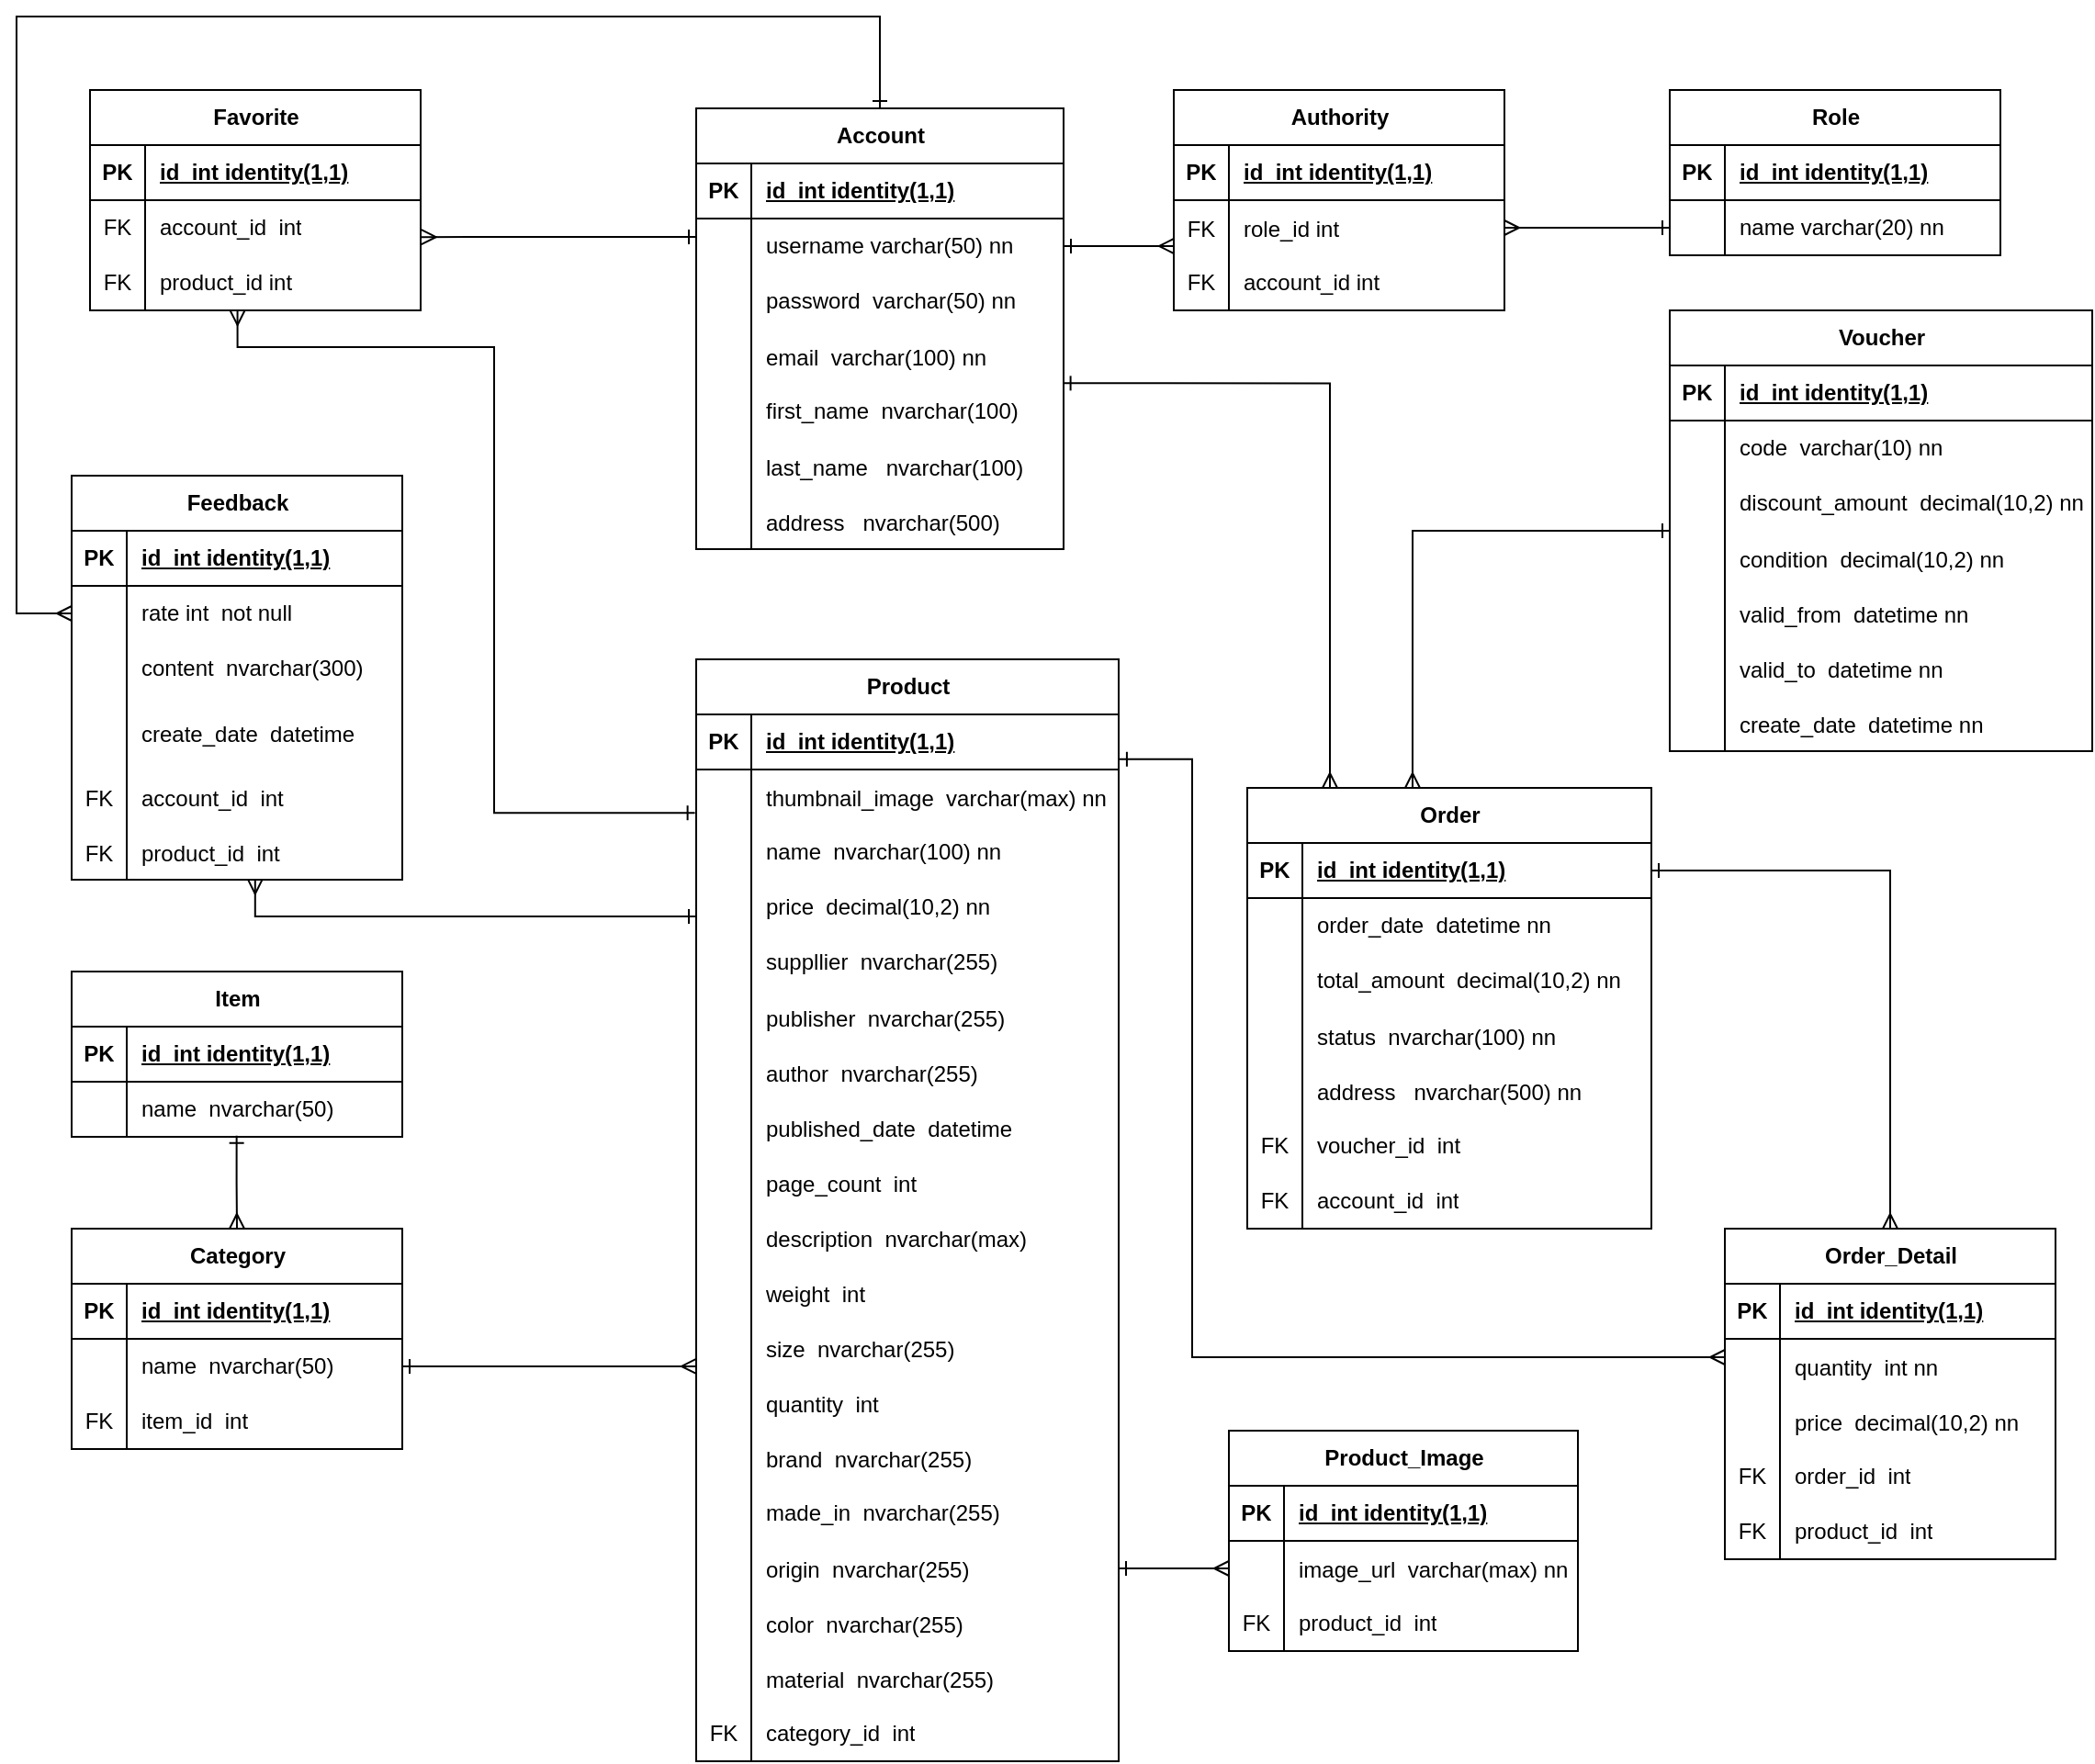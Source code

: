 <mxfile version="24.2.3" type="device" pages="4">
  <diagram id="uZxOVSD5IND7mOpKOj5c" name="ERD">
    <mxGraphModel dx="1900" dy="522" grid="1" gridSize="10" guides="1" tooltips="1" connect="1" arrows="1" fold="1" page="1" pageScale="1" pageWidth="850" pageHeight="1100" math="0" shadow="0">
      <root>
        <mxCell id="0" />
        <mxCell id="1" parent="0" />
        <mxCell id="XMk7e-iZz7CrQQCuOn28-1" value="Account" style="shape=table;startSize=30;container=1;collapsible=1;childLayout=tableLayout;fixedRows=1;rowLines=0;fontStyle=1;align=center;resizeLast=1;html=1;" parent="1" vertex="1">
          <mxGeometry x="200" y="440" width="200" height="240" as="geometry" />
        </mxCell>
        <mxCell id="XMk7e-iZz7CrQQCuOn28-2" value="" style="shape=tableRow;horizontal=0;startSize=0;swimlaneHead=0;swimlaneBody=0;fillColor=none;collapsible=0;dropTarget=0;points=[[0,0.5],[1,0.5]];portConstraint=eastwest;top=0;left=0;right=0;bottom=1;" parent="XMk7e-iZz7CrQQCuOn28-1" vertex="1">
          <mxGeometry y="30" width="200" height="30" as="geometry" />
        </mxCell>
        <mxCell id="XMk7e-iZz7CrQQCuOn28-3" value="PK" style="shape=partialRectangle;connectable=0;fillColor=none;top=0;left=0;bottom=0;right=0;fontStyle=1;overflow=hidden;whiteSpace=wrap;html=1;" parent="XMk7e-iZz7CrQQCuOn28-2" vertex="1">
          <mxGeometry width="30" height="30" as="geometry">
            <mxRectangle width="30" height="30" as="alternateBounds" />
          </mxGeometry>
        </mxCell>
        <mxCell id="XMk7e-iZz7CrQQCuOn28-4" value="id&amp;nbsp; int identity(1,1)" style="shape=partialRectangle;connectable=0;fillColor=none;top=0;left=0;bottom=0;right=0;align=left;spacingLeft=6;fontStyle=5;overflow=hidden;whiteSpace=wrap;html=1;" parent="XMk7e-iZz7CrQQCuOn28-2" vertex="1">
          <mxGeometry x="30" width="170" height="30" as="geometry">
            <mxRectangle width="170" height="30" as="alternateBounds" />
          </mxGeometry>
        </mxCell>
        <mxCell id="XMk7e-iZz7CrQQCuOn28-5" value="" style="shape=tableRow;horizontal=0;startSize=0;swimlaneHead=0;swimlaneBody=0;fillColor=none;collapsible=0;dropTarget=0;points=[[0,0.5],[1,0.5]];portConstraint=eastwest;top=0;left=0;right=0;bottom=0;" parent="XMk7e-iZz7CrQQCuOn28-1" vertex="1">
          <mxGeometry y="60" width="200" height="30" as="geometry" />
        </mxCell>
        <mxCell id="XMk7e-iZz7CrQQCuOn28-6" value="" style="shape=partialRectangle;connectable=0;fillColor=none;top=0;left=0;bottom=0;right=0;editable=1;overflow=hidden;whiteSpace=wrap;html=1;" parent="XMk7e-iZz7CrQQCuOn28-5" vertex="1">
          <mxGeometry width="30" height="30" as="geometry">
            <mxRectangle width="30" height="30" as="alternateBounds" />
          </mxGeometry>
        </mxCell>
        <mxCell id="XMk7e-iZz7CrQQCuOn28-7" value="username varchar(50) nn" style="shape=partialRectangle;connectable=0;fillColor=none;top=0;left=0;bottom=0;right=0;align=left;spacingLeft=6;overflow=hidden;whiteSpace=wrap;html=1;" parent="XMk7e-iZz7CrQQCuOn28-5" vertex="1">
          <mxGeometry x="30" width="170" height="30" as="geometry">
            <mxRectangle width="170" height="30" as="alternateBounds" />
          </mxGeometry>
        </mxCell>
        <mxCell id="XMk7e-iZz7CrQQCuOn28-8" value="" style="shape=tableRow;horizontal=0;startSize=0;swimlaneHead=0;swimlaneBody=0;fillColor=none;collapsible=0;dropTarget=0;points=[[0,0.5],[1,0.5]];portConstraint=eastwest;top=0;left=0;right=0;bottom=0;" parent="XMk7e-iZz7CrQQCuOn28-1" vertex="1">
          <mxGeometry y="90" width="200" height="30" as="geometry" />
        </mxCell>
        <mxCell id="XMk7e-iZz7CrQQCuOn28-9" value="" style="shape=partialRectangle;connectable=0;fillColor=none;top=0;left=0;bottom=0;right=0;editable=1;overflow=hidden;whiteSpace=wrap;html=1;" parent="XMk7e-iZz7CrQQCuOn28-8" vertex="1">
          <mxGeometry width="30" height="30" as="geometry">
            <mxRectangle width="30" height="30" as="alternateBounds" />
          </mxGeometry>
        </mxCell>
        <mxCell id="XMk7e-iZz7CrQQCuOn28-10" value="password&amp;nbsp; varchar(50) nn" style="shape=partialRectangle;connectable=0;fillColor=none;top=0;left=0;bottom=0;right=0;align=left;spacingLeft=6;overflow=hidden;whiteSpace=wrap;html=1;" parent="XMk7e-iZz7CrQQCuOn28-8" vertex="1">
          <mxGeometry x="30" width="170" height="30" as="geometry">
            <mxRectangle width="170" height="30" as="alternateBounds" />
          </mxGeometry>
        </mxCell>
        <mxCell id="XMk7e-iZz7CrQQCuOn28-14" value="" style="shape=tableRow;horizontal=0;startSize=0;swimlaneHead=0;swimlaneBody=0;fillColor=none;collapsible=0;dropTarget=0;points=[[0,0.5],[1,0.5]];portConstraint=eastwest;top=0;left=0;right=0;bottom=0;" parent="XMk7e-iZz7CrQQCuOn28-1" vertex="1">
          <mxGeometry y="120" width="200" height="30" as="geometry" />
        </mxCell>
        <mxCell id="XMk7e-iZz7CrQQCuOn28-15" value="" style="shape=partialRectangle;connectable=0;fillColor=none;top=0;left=0;bottom=0;right=0;editable=1;overflow=hidden;" parent="XMk7e-iZz7CrQQCuOn28-14" vertex="1">
          <mxGeometry width="30" height="30" as="geometry">
            <mxRectangle width="30" height="30" as="alternateBounds" />
          </mxGeometry>
        </mxCell>
        <mxCell id="XMk7e-iZz7CrQQCuOn28-16" value="email  varchar(100) nn" style="shape=partialRectangle;connectable=0;fillColor=none;top=0;left=0;bottom=0;right=0;align=left;spacingLeft=6;overflow=hidden;" parent="XMk7e-iZz7CrQQCuOn28-14" vertex="1">
          <mxGeometry x="30" width="170" height="30" as="geometry">
            <mxRectangle width="170" height="30" as="alternateBounds" />
          </mxGeometry>
        </mxCell>
        <mxCell id="XMk7e-iZz7CrQQCuOn28-11" value="" style="shape=tableRow;horizontal=0;startSize=0;swimlaneHead=0;swimlaneBody=0;fillColor=none;collapsible=0;dropTarget=0;points=[[0,0.5],[1,0.5]];portConstraint=eastwest;top=0;left=0;right=0;bottom=0;" parent="XMk7e-iZz7CrQQCuOn28-1" vertex="1">
          <mxGeometry y="150" width="200" height="30" as="geometry" />
        </mxCell>
        <mxCell id="XMk7e-iZz7CrQQCuOn28-12" value="" style="shape=partialRectangle;connectable=0;fillColor=none;top=0;left=0;bottom=0;right=0;editable=1;overflow=hidden;whiteSpace=wrap;html=1;" parent="XMk7e-iZz7CrQQCuOn28-11" vertex="1">
          <mxGeometry width="30" height="30" as="geometry">
            <mxRectangle width="30" height="30" as="alternateBounds" />
          </mxGeometry>
        </mxCell>
        <mxCell id="XMk7e-iZz7CrQQCuOn28-13" value="first_name&amp;nbsp; nvarchar(100)" style="shape=partialRectangle;connectable=0;fillColor=none;top=0;left=0;bottom=0;right=0;align=left;spacingLeft=6;overflow=hidden;whiteSpace=wrap;html=1;" parent="XMk7e-iZz7CrQQCuOn28-11" vertex="1">
          <mxGeometry x="30" width="170" height="30" as="geometry">
            <mxRectangle width="170" height="30" as="alternateBounds" />
          </mxGeometry>
        </mxCell>
        <mxCell id="XMk7e-iZz7CrQQCuOn28-17" value="" style="shape=tableRow;horizontal=0;startSize=0;swimlaneHead=0;swimlaneBody=0;fillColor=none;collapsible=0;dropTarget=0;points=[[0,0.5],[1,0.5]];portConstraint=eastwest;top=0;left=0;right=0;bottom=0;" parent="XMk7e-iZz7CrQQCuOn28-1" vertex="1">
          <mxGeometry y="180" width="200" height="30" as="geometry" />
        </mxCell>
        <mxCell id="XMk7e-iZz7CrQQCuOn28-18" value="" style="shape=partialRectangle;connectable=0;fillColor=none;top=0;left=0;bottom=0;right=0;editable=1;overflow=hidden;" parent="XMk7e-iZz7CrQQCuOn28-17" vertex="1">
          <mxGeometry width="30" height="30" as="geometry">
            <mxRectangle width="30" height="30" as="alternateBounds" />
          </mxGeometry>
        </mxCell>
        <mxCell id="XMk7e-iZz7CrQQCuOn28-19" value="last_name   nvarchar(100)" style="shape=partialRectangle;connectable=0;fillColor=none;top=0;left=0;bottom=0;right=0;align=left;spacingLeft=6;overflow=hidden;" parent="XMk7e-iZz7CrQQCuOn28-17" vertex="1">
          <mxGeometry x="30" width="170" height="30" as="geometry">
            <mxRectangle width="170" height="30" as="alternateBounds" />
          </mxGeometry>
        </mxCell>
        <mxCell id="XMk7e-iZz7CrQQCuOn28-20" value="" style="shape=tableRow;horizontal=0;startSize=0;swimlaneHead=0;swimlaneBody=0;fillColor=none;collapsible=0;dropTarget=0;points=[[0,0.5],[1,0.5]];portConstraint=eastwest;top=0;left=0;right=0;bottom=0;" parent="XMk7e-iZz7CrQQCuOn28-1" vertex="1">
          <mxGeometry y="210" width="200" height="30" as="geometry" />
        </mxCell>
        <mxCell id="XMk7e-iZz7CrQQCuOn28-21" value="" style="shape=partialRectangle;connectable=0;fillColor=none;top=0;left=0;bottom=0;right=0;editable=1;overflow=hidden;" parent="XMk7e-iZz7CrQQCuOn28-20" vertex="1">
          <mxGeometry width="30" height="30" as="geometry">
            <mxRectangle width="30" height="30" as="alternateBounds" />
          </mxGeometry>
        </mxCell>
        <mxCell id="XMk7e-iZz7CrQQCuOn28-22" value="address   nvarchar(500)" style="shape=partialRectangle;connectable=0;fillColor=none;top=0;left=0;bottom=0;right=0;align=left;spacingLeft=6;overflow=hidden;" parent="XMk7e-iZz7CrQQCuOn28-20" vertex="1">
          <mxGeometry x="30" width="170" height="30" as="geometry">
            <mxRectangle width="170" height="30" as="alternateBounds" />
          </mxGeometry>
        </mxCell>
        <mxCell id="XMk7e-iZz7CrQQCuOn28-26" value="Role" style="shape=table;startSize=30;container=1;collapsible=1;childLayout=tableLayout;fixedRows=1;rowLines=0;fontStyle=1;align=center;resizeLast=1;html=1;" parent="1" vertex="1">
          <mxGeometry x="730" y="430" width="180" height="90" as="geometry" />
        </mxCell>
        <mxCell id="XMk7e-iZz7CrQQCuOn28-27" value="" style="shape=tableRow;horizontal=0;startSize=0;swimlaneHead=0;swimlaneBody=0;fillColor=none;collapsible=0;dropTarget=0;points=[[0,0.5],[1,0.5]];portConstraint=eastwest;top=0;left=0;right=0;bottom=1;" parent="XMk7e-iZz7CrQQCuOn28-26" vertex="1">
          <mxGeometry y="30" width="180" height="30" as="geometry" />
        </mxCell>
        <mxCell id="XMk7e-iZz7CrQQCuOn28-28" value="PK" style="shape=partialRectangle;connectable=0;fillColor=none;top=0;left=0;bottom=0;right=0;fontStyle=1;overflow=hidden;whiteSpace=wrap;html=1;" parent="XMk7e-iZz7CrQQCuOn28-27" vertex="1">
          <mxGeometry width="30" height="30" as="geometry">
            <mxRectangle width="30" height="30" as="alternateBounds" />
          </mxGeometry>
        </mxCell>
        <mxCell id="XMk7e-iZz7CrQQCuOn28-29" value="id&amp;nbsp; int identity(1,1)" style="shape=partialRectangle;connectable=0;fillColor=none;top=0;left=0;bottom=0;right=0;align=left;spacingLeft=6;fontStyle=5;overflow=hidden;whiteSpace=wrap;html=1;" parent="XMk7e-iZz7CrQQCuOn28-27" vertex="1">
          <mxGeometry x="30" width="150" height="30" as="geometry">
            <mxRectangle width="150" height="30" as="alternateBounds" />
          </mxGeometry>
        </mxCell>
        <mxCell id="XMk7e-iZz7CrQQCuOn28-30" value="" style="shape=tableRow;horizontal=0;startSize=0;swimlaneHead=0;swimlaneBody=0;fillColor=none;collapsible=0;dropTarget=0;points=[[0,0.5],[1,0.5]];portConstraint=eastwest;top=0;left=0;right=0;bottom=0;" parent="XMk7e-iZz7CrQQCuOn28-26" vertex="1">
          <mxGeometry y="60" width="180" height="30" as="geometry" />
        </mxCell>
        <mxCell id="XMk7e-iZz7CrQQCuOn28-31" value="" style="shape=partialRectangle;connectable=0;fillColor=none;top=0;left=0;bottom=0;right=0;editable=1;overflow=hidden;whiteSpace=wrap;html=1;" parent="XMk7e-iZz7CrQQCuOn28-30" vertex="1">
          <mxGeometry width="30" height="30" as="geometry">
            <mxRectangle width="30" height="30" as="alternateBounds" />
          </mxGeometry>
        </mxCell>
        <mxCell id="XMk7e-iZz7CrQQCuOn28-32" value="name varchar(20) nn" style="shape=partialRectangle;connectable=0;fillColor=none;top=0;left=0;bottom=0;right=0;align=left;spacingLeft=6;overflow=hidden;whiteSpace=wrap;html=1;" parent="XMk7e-iZz7CrQQCuOn28-30" vertex="1">
          <mxGeometry x="30" width="150" height="30" as="geometry">
            <mxRectangle width="150" height="30" as="alternateBounds" />
          </mxGeometry>
        </mxCell>
        <mxCell id="XMk7e-iZz7CrQQCuOn28-67" value="Authority" style="shape=table;startSize=30;container=1;collapsible=1;childLayout=tableLayout;fixedRows=1;rowLines=0;fontStyle=1;align=center;resizeLast=1;html=1;" parent="1" vertex="1">
          <mxGeometry x="460" y="430" width="180" height="120" as="geometry" />
        </mxCell>
        <mxCell id="XMk7e-iZz7CrQQCuOn28-68" value="" style="shape=tableRow;horizontal=0;startSize=0;swimlaneHead=0;swimlaneBody=0;fillColor=none;collapsible=0;dropTarget=0;points=[[0,0.5],[1,0.5]];portConstraint=eastwest;top=0;left=0;right=0;bottom=1;" parent="XMk7e-iZz7CrQQCuOn28-67" vertex="1">
          <mxGeometry y="30" width="180" height="30" as="geometry" />
        </mxCell>
        <mxCell id="XMk7e-iZz7CrQQCuOn28-69" value="PK" style="shape=partialRectangle;connectable=0;fillColor=none;top=0;left=0;bottom=0;right=0;fontStyle=1;overflow=hidden;whiteSpace=wrap;html=1;" parent="XMk7e-iZz7CrQQCuOn28-68" vertex="1">
          <mxGeometry width="30" height="30" as="geometry">
            <mxRectangle width="30" height="30" as="alternateBounds" />
          </mxGeometry>
        </mxCell>
        <mxCell id="XMk7e-iZz7CrQQCuOn28-70" value="id&amp;nbsp; int identity(1,1)" style="shape=partialRectangle;connectable=0;fillColor=none;top=0;left=0;bottom=0;right=0;align=left;spacingLeft=6;fontStyle=5;overflow=hidden;whiteSpace=wrap;html=1;" parent="XMk7e-iZz7CrQQCuOn28-68" vertex="1">
          <mxGeometry x="30" width="150" height="30" as="geometry">
            <mxRectangle width="150" height="30" as="alternateBounds" />
          </mxGeometry>
        </mxCell>
        <mxCell id="XMk7e-iZz7CrQQCuOn28-74" value="" style="shape=tableRow;horizontal=0;startSize=0;swimlaneHead=0;swimlaneBody=0;fillColor=none;collapsible=0;dropTarget=0;points=[[0,0.5],[1,0.5]];portConstraint=eastwest;top=0;left=0;right=0;bottom=0;" parent="XMk7e-iZz7CrQQCuOn28-67" vertex="1">
          <mxGeometry y="60" width="180" height="30" as="geometry" />
        </mxCell>
        <mxCell id="XMk7e-iZz7CrQQCuOn28-75" value="FK" style="shape=partialRectangle;connectable=0;fillColor=none;top=0;left=0;bottom=0;right=0;editable=1;overflow=hidden;" parent="XMk7e-iZz7CrQQCuOn28-74" vertex="1">
          <mxGeometry width="30" height="30" as="geometry">
            <mxRectangle width="30" height="30" as="alternateBounds" />
          </mxGeometry>
        </mxCell>
        <mxCell id="XMk7e-iZz7CrQQCuOn28-76" value="role_id int" style="shape=partialRectangle;connectable=0;fillColor=none;top=0;left=0;bottom=0;right=0;align=left;spacingLeft=6;overflow=hidden;" parent="XMk7e-iZz7CrQQCuOn28-74" vertex="1">
          <mxGeometry x="30" width="150" height="30" as="geometry">
            <mxRectangle width="150" height="30" as="alternateBounds" />
          </mxGeometry>
        </mxCell>
        <mxCell id="XMk7e-iZz7CrQQCuOn28-71" value="" style="shape=tableRow;horizontal=0;startSize=0;swimlaneHead=0;swimlaneBody=0;fillColor=none;collapsible=0;dropTarget=0;points=[[0,0.5],[1,0.5]];portConstraint=eastwest;top=0;left=0;right=0;bottom=0;" parent="XMk7e-iZz7CrQQCuOn28-67" vertex="1">
          <mxGeometry y="90" width="180" height="30" as="geometry" />
        </mxCell>
        <mxCell id="XMk7e-iZz7CrQQCuOn28-72" value="FK" style="shape=partialRectangle;connectable=0;fillColor=none;top=0;left=0;bottom=0;right=0;editable=1;overflow=hidden;whiteSpace=wrap;html=1;" parent="XMk7e-iZz7CrQQCuOn28-71" vertex="1">
          <mxGeometry width="30" height="30" as="geometry">
            <mxRectangle width="30" height="30" as="alternateBounds" />
          </mxGeometry>
        </mxCell>
        <mxCell id="XMk7e-iZz7CrQQCuOn28-73" value="account_id int" style="shape=partialRectangle;connectable=0;fillColor=none;top=0;left=0;bottom=0;right=0;align=left;spacingLeft=6;overflow=hidden;whiteSpace=wrap;html=1;" parent="XMk7e-iZz7CrQQCuOn28-71" vertex="1">
          <mxGeometry x="30" width="150" height="30" as="geometry">
            <mxRectangle width="150" height="30" as="alternateBounds" />
          </mxGeometry>
        </mxCell>
        <mxCell id="XMk7e-iZz7CrQQCuOn28-106" value="Item" style="shape=table;startSize=30;container=1;collapsible=1;childLayout=tableLayout;fixedRows=1;rowLines=0;fontStyle=1;align=center;resizeLast=1;html=1;" parent="1" vertex="1">
          <mxGeometry x="-140" y="910" width="180" height="90" as="geometry" />
        </mxCell>
        <mxCell id="XMk7e-iZz7CrQQCuOn28-107" value="" style="shape=tableRow;horizontal=0;startSize=0;swimlaneHead=0;swimlaneBody=0;fillColor=none;collapsible=0;dropTarget=0;points=[[0,0.5],[1,0.5]];portConstraint=eastwest;top=0;left=0;right=0;bottom=1;" parent="XMk7e-iZz7CrQQCuOn28-106" vertex="1">
          <mxGeometry y="30" width="180" height="30" as="geometry" />
        </mxCell>
        <mxCell id="XMk7e-iZz7CrQQCuOn28-108" value="PK" style="shape=partialRectangle;connectable=0;fillColor=none;top=0;left=0;bottom=0;right=0;fontStyle=1;overflow=hidden;whiteSpace=wrap;html=1;" parent="XMk7e-iZz7CrQQCuOn28-107" vertex="1">
          <mxGeometry width="30" height="30" as="geometry">
            <mxRectangle width="30" height="30" as="alternateBounds" />
          </mxGeometry>
        </mxCell>
        <mxCell id="XMk7e-iZz7CrQQCuOn28-109" value="id&amp;nbsp; int identity(1,1)" style="shape=partialRectangle;connectable=0;fillColor=none;top=0;left=0;bottom=0;right=0;align=left;spacingLeft=6;fontStyle=5;overflow=hidden;whiteSpace=wrap;html=1;" parent="XMk7e-iZz7CrQQCuOn28-107" vertex="1">
          <mxGeometry x="30" width="150" height="30" as="geometry">
            <mxRectangle width="150" height="30" as="alternateBounds" />
          </mxGeometry>
        </mxCell>
        <mxCell id="XMk7e-iZz7CrQQCuOn28-110" value="" style="shape=tableRow;horizontal=0;startSize=0;swimlaneHead=0;swimlaneBody=0;fillColor=none;collapsible=0;dropTarget=0;points=[[0,0.5],[1,0.5]];portConstraint=eastwest;top=0;left=0;right=0;bottom=0;" parent="XMk7e-iZz7CrQQCuOn28-106" vertex="1">
          <mxGeometry y="60" width="180" height="30" as="geometry" />
        </mxCell>
        <mxCell id="XMk7e-iZz7CrQQCuOn28-111" value="" style="shape=partialRectangle;connectable=0;fillColor=none;top=0;left=0;bottom=0;right=0;editable=1;overflow=hidden;whiteSpace=wrap;html=1;" parent="XMk7e-iZz7CrQQCuOn28-110" vertex="1">
          <mxGeometry width="30" height="30" as="geometry">
            <mxRectangle width="30" height="30" as="alternateBounds" />
          </mxGeometry>
        </mxCell>
        <mxCell id="XMk7e-iZz7CrQQCuOn28-112" value="name&amp;nbsp; nvarchar(50)" style="shape=partialRectangle;connectable=0;fillColor=none;top=0;left=0;bottom=0;right=0;align=left;spacingLeft=6;overflow=hidden;whiteSpace=wrap;html=1;" parent="XMk7e-iZz7CrQQCuOn28-110" vertex="1">
          <mxGeometry x="30" width="150" height="30" as="geometry">
            <mxRectangle width="150" height="30" as="alternateBounds" />
          </mxGeometry>
        </mxCell>
        <mxCell id="XMk7e-iZz7CrQQCuOn28-128" value="Category" style="shape=table;startSize=30;container=1;collapsible=1;childLayout=tableLayout;fixedRows=1;rowLines=0;fontStyle=1;align=center;resizeLast=1;html=1;" parent="1" vertex="1">
          <mxGeometry x="-140" y="1050" width="180" height="120" as="geometry" />
        </mxCell>
        <mxCell id="XMk7e-iZz7CrQQCuOn28-129" value="" style="shape=tableRow;horizontal=0;startSize=0;swimlaneHead=0;swimlaneBody=0;fillColor=none;collapsible=0;dropTarget=0;points=[[0,0.5],[1,0.5]];portConstraint=eastwest;top=0;left=0;right=0;bottom=1;" parent="XMk7e-iZz7CrQQCuOn28-128" vertex="1">
          <mxGeometry y="30" width="180" height="30" as="geometry" />
        </mxCell>
        <mxCell id="XMk7e-iZz7CrQQCuOn28-130" value="PK" style="shape=partialRectangle;connectable=0;fillColor=none;top=0;left=0;bottom=0;right=0;fontStyle=1;overflow=hidden;whiteSpace=wrap;html=1;" parent="XMk7e-iZz7CrQQCuOn28-129" vertex="1">
          <mxGeometry width="30" height="30" as="geometry">
            <mxRectangle width="30" height="30" as="alternateBounds" />
          </mxGeometry>
        </mxCell>
        <mxCell id="XMk7e-iZz7CrQQCuOn28-131" value="id&amp;nbsp; int identity(1,1)" style="shape=partialRectangle;connectable=0;fillColor=none;top=0;left=0;bottom=0;right=0;align=left;spacingLeft=6;fontStyle=5;overflow=hidden;whiteSpace=wrap;html=1;" parent="XMk7e-iZz7CrQQCuOn28-129" vertex="1">
          <mxGeometry x="30" width="150" height="30" as="geometry">
            <mxRectangle width="150" height="30" as="alternateBounds" />
          </mxGeometry>
        </mxCell>
        <mxCell id="XMk7e-iZz7CrQQCuOn28-132" value="" style="shape=tableRow;horizontal=0;startSize=0;swimlaneHead=0;swimlaneBody=0;fillColor=none;collapsible=0;dropTarget=0;points=[[0,0.5],[1,0.5]];portConstraint=eastwest;top=0;left=0;right=0;bottom=0;" parent="XMk7e-iZz7CrQQCuOn28-128" vertex="1">
          <mxGeometry y="60" width="180" height="30" as="geometry" />
        </mxCell>
        <mxCell id="XMk7e-iZz7CrQQCuOn28-133" value="" style="shape=partialRectangle;connectable=0;fillColor=none;top=0;left=0;bottom=0;right=0;editable=1;overflow=hidden;whiteSpace=wrap;html=1;" parent="XMk7e-iZz7CrQQCuOn28-132" vertex="1">
          <mxGeometry width="30" height="30" as="geometry">
            <mxRectangle width="30" height="30" as="alternateBounds" />
          </mxGeometry>
        </mxCell>
        <mxCell id="XMk7e-iZz7CrQQCuOn28-134" value="name&amp;nbsp; nvarchar(50)" style="shape=partialRectangle;connectable=0;fillColor=none;top=0;left=0;bottom=0;right=0;align=left;spacingLeft=6;overflow=hidden;whiteSpace=wrap;html=1;" parent="XMk7e-iZz7CrQQCuOn28-132" vertex="1">
          <mxGeometry x="30" width="150" height="30" as="geometry">
            <mxRectangle width="150" height="30" as="alternateBounds" />
          </mxGeometry>
        </mxCell>
        <mxCell id="XMk7e-iZz7CrQQCuOn28-135" value="" style="shape=tableRow;horizontal=0;startSize=0;swimlaneHead=0;swimlaneBody=0;fillColor=none;collapsible=0;dropTarget=0;points=[[0,0.5],[1,0.5]];portConstraint=eastwest;top=0;left=0;right=0;bottom=0;" parent="XMk7e-iZz7CrQQCuOn28-128" vertex="1">
          <mxGeometry y="90" width="180" height="30" as="geometry" />
        </mxCell>
        <mxCell id="XMk7e-iZz7CrQQCuOn28-136" value="FK" style="shape=partialRectangle;connectable=0;fillColor=none;top=0;left=0;bottom=0;right=0;fontStyle=0;overflow=hidden;whiteSpace=wrap;html=1;" parent="XMk7e-iZz7CrQQCuOn28-135" vertex="1">
          <mxGeometry width="30" height="30" as="geometry">
            <mxRectangle width="30" height="30" as="alternateBounds" />
          </mxGeometry>
        </mxCell>
        <mxCell id="XMk7e-iZz7CrQQCuOn28-137" value="item_id&amp;nbsp; int" style="shape=partialRectangle;connectable=0;fillColor=none;top=0;left=0;bottom=0;right=0;align=left;spacingLeft=6;fontStyle=0;overflow=hidden;whiteSpace=wrap;html=1;" parent="XMk7e-iZz7CrQQCuOn28-135" vertex="1">
          <mxGeometry x="30" width="150" height="30" as="geometry">
            <mxRectangle width="150" height="30" as="alternateBounds" />
          </mxGeometry>
        </mxCell>
        <mxCell id="XMk7e-iZz7CrQQCuOn28-142" style="edgeStyle=orthogonalEdgeStyle;rounded=0;orthogonalLoop=1;jettySize=auto;html=1;entryX=0.5;entryY=0;entryDx=0;entryDy=0;endArrow=ERmany;endFill=0;startArrow=ERone;startFill=0;exitX=0.499;exitY=0.978;exitDx=0;exitDy=0;exitPerimeter=0;" parent="1" source="XMk7e-iZz7CrQQCuOn28-110" target="XMk7e-iZz7CrQQCuOn28-128" edge="1">
          <mxGeometry relative="1" as="geometry" />
        </mxCell>
        <mxCell id="XMk7e-iZz7CrQQCuOn28-144" style="edgeStyle=elbowEdgeStyle;rounded=0;orthogonalLoop=1;jettySize=auto;html=1;endArrow=ERmany;endFill=0;startArrow=ERone;startFill=0;exitX=1;exitY=0.5;exitDx=0;exitDy=0;entryX=0;entryY=0.833;entryDx=0;entryDy=0;entryPerimeter=0;" parent="1" source="XMk7e-iZz7CrQQCuOn28-132" target="XMk7e-iZz7CrQQCuOn28-175" edge="1">
          <mxGeometry relative="1" as="geometry">
            <mxPoint x="199" y="1126" as="targetPoint" />
          </mxGeometry>
        </mxCell>
        <mxCell id="XMk7e-iZz7CrQQCuOn28-152" style="rounded=0;orthogonalLoop=1;jettySize=auto;html=1;endArrow=ERmany;endFill=0;elbow=vertical;entryX=1;entryY=0.5;entryDx=0;entryDy=0;edgeStyle=orthogonalEdgeStyle;startArrow=ERone;startFill=0;" parent="1" target="XMk7e-iZz7CrQQCuOn28-74" edge="1">
          <mxGeometry relative="1" as="geometry">
            <mxPoint x="730" y="505" as="sourcePoint" />
            <mxPoint x="-90" y="310" as="targetPoint" />
            <Array as="points">
              <mxPoint x="730" y="505" />
            </Array>
          </mxGeometry>
        </mxCell>
        <mxCell id="XMk7e-iZz7CrQQCuOn28-153" style="edgeStyle=orthogonalEdgeStyle;rounded=0;orthogonalLoop=1;jettySize=auto;html=1;endArrow=ERone;endFill=0;startArrow=ERmany;startFill=0;" parent="1" target="XMk7e-iZz7CrQQCuOn28-5" edge="1">
          <mxGeometry relative="1" as="geometry">
            <Array as="points">
              <mxPoint x="460" y="515" />
            </Array>
            <mxPoint x="460" y="515" as="sourcePoint" />
            <mxPoint x="380" y="520" as="targetPoint" />
          </mxGeometry>
        </mxCell>
        <mxCell id="XMk7e-iZz7CrQQCuOn28-84" value="Product" style="shape=table;startSize=30;container=1;collapsible=1;childLayout=tableLayout;fixedRows=1;rowLines=0;fontStyle=1;align=center;resizeLast=1;html=1;" parent="1" vertex="1">
          <mxGeometry x="200" y="740" width="230" height="600" as="geometry" />
        </mxCell>
        <mxCell id="XMk7e-iZz7CrQQCuOn28-85" value="" style="shape=tableRow;horizontal=0;startSize=0;swimlaneHead=0;swimlaneBody=0;fillColor=none;collapsible=0;dropTarget=0;points=[[0,0.5],[1,0.5]];portConstraint=eastwest;top=0;left=0;right=0;bottom=1;" parent="XMk7e-iZz7CrQQCuOn28-84" vertex="1">
          <mxGeometry y="30" width="230" height="30" as="geometry" />
        </mxCell>
        <mxCell id="XMk7e-iZz7CrQQCuOn28-86" value="PK" style="shape=partialRectangle;connectable=0;fillColor=none;top=0;left=0;bottom=0;right=0;fontStyle=1;overflow=hidden;whiteSpace=wrap;html=1;" parent="XMk7e-iZz7CrQQCuOn28-85" vertex="1">
          <mxGeometry width="30" height="30" as="geometry">
            <mxRectangle width="30" height="30" as="alternateBounds" />
          </mxGeometry>
        </mxCell>
        <mxCell id="XMk7e-iZz7CrQQCuOn28-87" value="id&amp;nbsp; int identity(1,1)" style="shape=partialRectangle;connectable=0;fillColor=none;top=0;left=0;bottom=0;right=0;align=left;spacingLeft=6;fontStyle=5;overflow=hidden;whiteSpace=wrap;html=1;" parent="XMk7e-iZz7CrQQCuOn28-85" vertex="1">
          <mxGeometry x="30" width="200" height="30" as="geometry">
            <mxRectangle width="200" height="30" as="alternateBounds" />
          </mxGeometry>
        </mxCell>
        <mxCell id="XMk7e-iZz7CrQQCuOn28-94" value="" style="shape=tableRow;horizontal=0;startSize=0;swimlaneHead=0;swimlaneBody=0;fillColor=none;collapsible=0;dropTarget=0;points=[[0,0.5],[1,0.5]];portConstraint=eastwest;top=0;left=0;right=0;bottom=0;" parent="XMk7e-iZz7CrQQCuOn28-84" vertex="1">
          <mxGeometry y="60" width="230" height="30" as="geometry" />
        </mxCell>
        <mxCell id="XMk7e-iZz7CrQQCuOn28-95" value="" style="shape=partialRectangle;connectable=0;fillColor=none;top=0;left=0;bottom=0;right=0;editable=1;overflow=hidden;" parent="XMk7e-iZz7CrQQCuOn28-94" vertex="1">
          <mxGeometry width="30" height="30" as="geometry">
            <mxRectangle width="30" height="30" as="alternateBounds" />
          </mxGeometry>
        </mxCell>
        <mxCell id="XMk7e-iZz7CrQQCuOn28-96" value="thumbnail_image  varchar(max) nn" style="shape=partialRectangle;connectable=0;fillColor=none;top=0;left=0;bottom=0;right=0;align=left;spacingLeft=6;overflow=hidden;" parent="XMk7e-iZz7CrQQCuOn28-94" vertex="1">
          <mxGeometry x="30" width="200" height="30" as="geometry">
            <mxRectangle width="200" height="30" as="alternateBounds" />
          </mxGeometry>
        </mxCell>
        <mxCell id="XMk7e-iZz7CrQQCuOn28-88" value="" style="shape=tableRow;horizontal=0;startSize=0;swimlaneHead=0;swimlaneBody=0;fillColor=none;collapsible=0;dropTarget=0;points=[[0,0.5],[1,0.5]];portConstraint=eastwest;top=0;left=0;right=0;bottom=0;" parent="XMk7e-iZz7CrQQCuOn28-84" vertex="1">
          <mxGeometry y="90" width="230" height="30" as="geometry" />
        </mxCell>
        <mxCell id="XMk7e-iZz7CrQQCuOn28-89" value="" style="shape=partialRectangle;connectable=0;fillColor=none;top=0;left=0;bottom=0;right=0;editable=1;overflow=hidden;whiteSpace=wrap;html=1;" parent="XMk7e-iZz7CrQQCuOn28-88" vertex="1">
          <mxGeometry width="30" height="30" as="geometry">
            <mxRectangle width="30" height="30" as="alternateBounds" />
          </mxGeometry>
        </mxCell>
        <mxCell id="XMk7e-iZz7CrQQCuOn28-90" value="name&amp;nbsp; nvarchar(100) nn" style="shape=partialRectangle;connectable=0;fillColor=none;top=0;left=0;bottom=0;right=0;align=left;spacingLeft=6;overflow=hidden;whiteSpace=wrap;html=1;" parent="XMk7e-iZz7CrQQCuOn28-88" vertex="1">
          <mxGeometry x="30" width="200" height="30" as="geometry">
            <mxRectangle width="200" height="30" as="alternateBounds" />
          </mxGeometry>
        </mxCell>
        <mxCell id="XMk7e-iZz7CrQQCuOn28-91" value="" style="shape=tableRow;horizontal=0;startSize=0;swimlaneHead=0;swimlaneBody=0;fillColor=none;collapsible=0;dropTarget=0;points=[[0,0.5],[1,0.5]];portConstraint=eastwest;top=0;left=0;right=0;bottom=0;" parent="XMk7e-iZz7CrQQCuOn28-84" vertex="1">
          <mxGeometry y="120" width="230" height="30" as="geometry" />
        </mxCell>
        <mxCell id="XMk7e-iZz7CrQQCuOn28-92" value="" style="shape=partialRectangle;connectable=0;fillColor=none;top=0;left=0;bottom=0;right=0;editable=1;overflow=hidden;whiteSpace=wrap;html=1;" parent="XMk7e-iZz7CrQQCuOn28-91" vertex="1">
          <mxGeometry width="30" height="30" as="geometry">
            <mxRectangle width="30" height="30" as="alternateBounds" />
          </mxGeometry>
        </mxCell>
        <mxCell id="XMk7e-iZz7CrQQCuOn28-93" value="price&amp;nbsp; decimal(10,2) nn" style="shape=partialRectangle;connectable=0;fillColor=none;top=0;left=0;bottom=0;right=0;align=left;spacingLeft=6;overflow=hidden;whiteSpace=wrap;html=1;" parent="XMk7e-iZz7CrQQCuOn28-91" vertex="1">
          <mxGeometry x="30" width="200" height="30" as="geometry">
            <mxRectangle width="200" height="30" as="alternateBounds" />
          </mxGeometry>
        </mxCell>
        <mxCell id="XMk7e-iZz7CrQQCuOn28-97" value="" style="shape=tableRow;horizontal=0;startSize=0;swimlaneHead=0;swimlaneBody=0;fillColor=none;collapsible=0;dropTarget=0;points=[[0,0.5],[1,0.5]];portConstraint=eastwest;top=0;left=0;right=0;bottom=0;" parent="XMk7e-iZz7CrQQCuOn28-84" vertex="1">
          <mxGeometry y="150" width="230" height="30" as="geometry" />
        </mxCell>
        <mxCell id="XMk7e-iZz7CrQQCuOn28-98" value="" style="shape=partialRectangle;connectable=0;fillColor=none;top=0;left=0;bottom=0;right=0;editable=1;overflow=hidden;whiteSpace=wrap;html=1;" parent="XMk7e-iZz7CrQQCuOn28-97" vertex="1">
          <mxGeometry width="30" height="30" as="geometry">
            <mxRectangle width="30" height="30" as="alternateBounds" />
          </mxGeometry>
        </mxCell>
        <mxCell id="XMk7e-iZz7CrQQCuOn28-99" value="suppllier&amp;nbsp; nvarchar(255)" style="shape=partialRectangle;connectable=0;fillColor=none;top=0;left=0;bottom=0;right=0;align=left;spacingLeft=6;overflow=hidden;whiteSpace=wrap;html=1;" parent="XMk7e-iZz7CrQQCuOn28-97" vertex="1">
          <mxGeometry x="30" width="200" height="30" as="geometry">
            <mxRectangle width="200" height="30" as="alternateBounds" />
          </mxGeometry>
        </mxCell>
        <mxCell id="XMk7e-iZz7CrQQCuOn28-100" value="" style="shape=tableRow;horizontal=0;startSize=0;swimlaneHead=0;swimlaneBody=0;fillColor=none;collapsible=0;dropTarget=0;points=[[0,0.5],[1,0.5]];portConstraint=eastwest;top=0;left=0;right=0;bottom=0;" parent="XMk7e-iZz7CrQQCuOn28-84" vertex="1">
          <mxGeometry y="180" width="230" height="30" as="geometry" />
        </mxCell>
        <mxCell id="XMk7e-iZz7CrQQCuOn28-101" value="" style="shape=partialRectangle;connectable=0;fillColor=none;top=0;left=0;bottom=0;right=0;editable=1;overflow=hidden;" parent="XMk7e-iZz7CrQQCuOn28-100" vertex="1">
          <mxGeometry width="30" height="30" as="geometry">
            <mxRectangle width="30" height="30" as="alternateBounds" />
          </mxGeometry>
        </mxCell>
        <mxCell id="XMk7e-iZz7CrQQCuOn28-102" value="publisher  nvarchar(255)" style="shape=partialRectangle;connectable=0;fillColor=none;top=0;left=0;bottom=0;right=0;align=left;spacingLeft=6;overflow=hidden;" parent="XMk7e-iZz7CrQQCuOn28-100" vertex="1">
          <mxGeometry x="30" width="200" height="30" as="geometry">
            <mxRectangle width="200" height="30" as="alternateBounds" />
          </mxGeometry>
        </mxCell>
        <mxCell id="XMk7e-iZz7CrQQCuOn28-103" value="" style="shape=tableRow;horizontal=0;startSize=0;swimlaneHead=0;swimlaneBody=0;fillColor=none;collapsible=0;dropTarget=0;points=[[0,0.5],[1,0.5]];portConstraint=eastwest;top=0;left=0;right=0;bottom=0;" parent="XMk7e-iZz7CrQQCuOn28-84" vertex="1">
          <mxGeometry y="210" width="230" height="30" as="geometry" />
        </mxCell>
        <mxCell id="XMk7e-iZz7CrQQCuOn28-104" value="" style="shape=partialRectangle;connectable=0;fillColor=none;top=0;left=0;bottom=0;right=0;editable=1;overflow=hidden;" parent="XMk7e-iZz7CrQQCuOn28-103" vertex="1">
          <mxGeometry width="30" height="30" as="geometry">
            <mxRectangle width="30" height="30" as="alternateBounds" />
          </mxGeometry>
        </mxCell>
        <mxCell id="XMk7e-iZz7CrQQCuOn28-105" value="author  nvarchar(255)" style="shape=partialRectangle;connectable=0;fillColor=none;top=0;left=0;bottom=0;right=0;align=left;spacingLeft=6;overflow=hidden;" parent="XMk7e-iZz7CrQQCuOn28-103" vertex="1">
          <mxGeometry x="30" width="200" height="30" as="geometry">
            <mxRectangle width="200" height="30" as="alternateBounds" />
          </mxGeometry>
        </mxCell>
        <mxCell id="XMk7e-iZz7CrQQCuOn28-154" value="" style="shape=tableRow;horizontal=0;startSize=0;swimlaneHead=0;swimlaneBody=0;fillColor=none;collapsible=0;dropTarget=0;points=[[0,0.5],[1,0.5]];portConstraint=eastwest;top=0;left=0;right=0;bottom=0;" parent="XMk7e-iZz7CrQQCuOn28-84" vertex="1">
          <mxGeometry y="240" width="230" height="30" as="geometry" />
        </mxCell>
        <mxCell id="XMk7e-iZz7CrQQCuOn28-155" value="" style="shape=partialRectangle;connectable=0;fillColor=none;top=0;left=0;bottom=0;right=0;editable=1;overflow=hidden;" parent="XMk7e-iZz7CrQQCuOn28-154" vertex="1">
          <mxGeometry width="30" height="30" as="geometry">
            <mxRectangle width="30" height="30" as="alternateBounds" />
          </mxGeometry>
        </mxCell>
        <mxCell id="XMk7e-iZz7CrQQCuOn28-156" value="published_date  datetime" style="shape=partialRectangle;connectable=0;fillColor=none;top=0;left=0;bottom=0;right=0;align=left;spacingLeft=6;overflow=hidden;" parent="XMk7e-iZz7CrQQCuOn28-154" vertex="1">
          <mxGeometry x="30" width="200" height="30" as="geometry">
            <mxRectangle width="200" height="30" as="alternateBounds" />
          </mxGeometry>
        </mxCell>
        <mxCell id="XMk7e-iZz7CrQQCuOn28-157" value="" style="shape=tableRow;horizontal=0;startSize=0;swimlaneHead=0;swimlaneBody=0;fillColor=none;collapsible=0;dropTarget=0;points=[[0,0.5],[1,0.5]];portConstraint=eastwest;top=0;left=0;right=0;bottom=0;" parent="XMk7e-iZz7CrQQCuOn28-84" vertex="1">
          <mxGeometry y="270" width="230" height="30" as="geometry" />
        </mxCell>
        <mxCell id="XMk7e-iZz7CrQQCuOn28-158" value="" style="shape=partialRectangle;connectable=0;fillColor=none;top=0;left=0;bottom=0;right=0;editable=1;overflow=hidden;" parent="XMk7e-iZz7CrQQCuOn28-157" vertex="1">
          <mxGeometry width="30" height="30" as="geometry">
            <mxRectangle width="30" height="30" as="alternateBounds" />
          </mxGeometry>
        </mxCell>
        <mxCell id="XMk7e-iZz7CrQQCuOn28-159" value="page_count  int" style="shape=partialRectangle;connectable=0;fillColor=none;top=0;left=0;bottom=0;right=0;align=left;spacingLeft=6;overflow=hidden;" parent="XMk7e-iZz7CrQQCuOn28-157" vertex="1">
          <mxGeometry x="30" width="200" height="30" as="geometry">
            <mxRectangle width="200" height="30" as="alternateBounds" />
          </mxGeometry>
        </mxCell>
        <mxCell id="XMk7e-iZz7CrQQCuOn28-163" value="" style="shape=tableRow;horizontal=0;startSize=0;swimlaneHead=0;swimlaneBody=0;fillColor=none;collapsible=0;dropTarget=0;points=[[0,0.5],[1,0.5]];portConstraint=eastwest;top=0;left=0;right=0;bottom=0;" parent="XMk7e-iZz7CrQQCuOn28-84" vertex="1">
          <mxGeometry y="300" width="230" height="30" as="geometry" />
        </mxCell>
        <mxCell id="XMk7e-iZz7CrQQCuOn28-164" value="" style="shape=partialRectangle;connectable=0;fillColor=none;top=0;left=0;bottom=0;right=0;editable=1;overflow=hidden;" parent="XMk7e-iZz7CrQQCuOn28-163" vertex="1">
          <mxGeometry width="30" height="30" as="geometry">
            <mxRectangle width="30" height="30" as="alternateBounds" />
          </mxGeometry>
        </mxCell>
        <mxCell id="XMk7e-iZz7CrQQCuOn28-165" value="description  nvarchar(max)" style="shape=partialRectangle;connectable=0;fillColor=none;top=0;left=0;bottom=0;right=0;align=left;spacingLeft=6;overflow=hidden;" parent="XMk7e-iZz7CrQQCuOn28-163" vertex="1">
          <mxGeometry x="30" width="200" height="30" as="geometry">
            <mxRectangle width="200" height="30" as="alternateBounds" />
          </mxGeometry>
        </mxCell>
        <mxCell id="XMk7e-iZz7CrQQCuOn28-160" value="" style="shape=tableRow;horizontal=0;startSize=0;swimlaneHead=0;swimlaneBody=0;fillColor=none;collapsible=0;dropTarget=0;points=[[0,0.5],[1,0.5]];portConstraint=eastwest;top=0;left=0;right=0;bottom=0;" parent="XMk7e-iZz7CrQQCuOn28-84" vertex="1">
          <mxGeometry y="330" width="230" height="30" as="geometry" />
        </mxCell>
        <mxCell id="XMk7e-iZz7CrQQCuOn28-161" value="" style="shape=partialRectangle;connectable=0;fillColor=none;top=0;left=0;bottom=0;right=0;editable=1;overflow=hidden;" parent="XMk7e-iZz7CrQQCuOn28-160" vertex="1">
          <mxGeometry width="30" height="30" as="geometry">
            <mxRectangle width="30" height="30" as="alternateBounds" />
          </mxGeometry>
        </mxCell>
        <mxCell id="XMk7e-iZz7CrQQCuOn28-162" value="weight  int " style="shape=partialRectangle;connectable=0;fillColor=none;top=0;left=0;bottom=0;right=0;align=left;spacingLeft=6;overflow=hidden;" parent="XMk7e-iZz7CrQQCuOn28-160" vertex="1">
          <mxGeometry x="30" width="200" height="30" as="geometry">
            <mxRectangle width="200" height="30" as="alternateBounds" />
          </mxGeometry>
        </mxCell>
        <mxCell id="XMk7e-iZz7CrQQCuOn28-175" value="" style="shape=tableRow;horizontal=0;startSize=0;swimlaneHead=0;swimlaneBody=0;fillColor=none;collapsible=0;dropTarget=0;points=[[0,0.5],[1,0.5]];portConstraint=eastwest;top=0;left=0;right=0;bottom=0;" parent="XMk7e-iZz7CrQQCuOn28-84" vertex="1">
          <mxGeometry y="360" width="230" height="30" as="geometry" />
        </mxCell>
        <mxCell id="XMk7e-iZz7CrQQCuOn28-176" value="" style="shape=partialRectangle;connectable=0;fillColor=none;top=0;left=0;bottom=0;right=0;editable=1;overflow=hidden;" parent="XMk7e-iZz7CrQQCuOn28-175" vertex="1">
          <mxGeometry width="30" height="30" as="geometry">
            <mxRectangle width="30" height="30" as="alternateBounds" />
          </mxGeometry>
        </mxCell>
        <mxCell id="XMk7e-iZz7CrQQCuOn28-177" value="size  nvarchar(255)" style="shape=partialRectangle;connectable=0;fillColor=none;top=0;left=0;bottom=0;right=0;align=left;spacingLeft=6;overflow=hidden;" parent="XMk7e-iZz7CrQQCuOn28-175" vertex="1">
          <mxGeometry x="30" width="200" height="30" as="geometry">
            <mxRectangle width="200" height="30" as="alternateBounds" />
          </mxGeometry>
        </mxCell>
        <mxCell id="XMk7e-iZz7CrQQCuOn28-172" value="" style="shape=tableRow;horizontal=0;startSize=0;swimlaneHead=0;swimlaneBody=0;fillColor=none;collapsible=0;dropTarget=0;points=[[0,0.5],[1,0.5]];portConstraint=eastwest;top=0;left=0;right=0;bottom=0;" parent="XMk7e-iZz7CrQQCuOn28-84" vertex="1">
          <mxGeometry y="390" width="230" height="30" as="geometry" />
        </mxCell>
        <mxCell id="XMk7e-iZz7CrQQCuOn28-173" value="" style="shape=partialRectangle;connectable=0;fillColor=none;top=0;left=0;bottom=0;right=0;editable=1;overflow=hidden;" parent="XMk7e-iZz7CrQQCuOn28-172" vertex="1">
          <mxGeometry width="30" height="30" as="geometry">
            <mxRectangle width="30" height="30" as="alternateBounds" />
          </mxGeometry>
        </mxCell>
        <mxCell id="XMk7e-iZz7CrQQCuOn28-174" value="quantity  int" style="shape=partialRectangle;connectable=0;fillColor=none;top=0;left=0;bottom=0;right=0;align=left;spacingLeft=6;overflow=hidden;" parent="XMk7e-iZz7CrQQCuOn28-172" vertex="1">
          <mxGeometry x="30" width="200" height="30" as="geometry">
            <mxRectangle width="200" height="30" as="alternateBounds" />
          </mxGeometry>
        </mxCell>
        <mxCell id="XMk7e-iZz7CrQQCuOn28-169" value="" style="shape=tableRow;horizontal=0;startSize=0;swimlaneHead=0;swimlaneBody=0;fillColor=none;collapsible=0;dropTarget=0;points=[[0,0.5],[1,0.5]];portConstraint=eastwest;top=0;left=0;right=0;bottom=0;" parent="XMk7e-iZz7CrQQCuOn28-84" vertex="1">
          <mxGeometry y="420" width="230" height="30" as="geometry" />
        </mxCell>
        <mxCell id="XMk7e-iZz7CrQQCuOn28-170" value="" style="shape=partialRectangle;connectable=0;fillColor=none;top=0;left=0;bottom=0;right=0;editable=1;overflow=hidden;" parent="XMk7e-iZz7CrQQCuOn28-169" vertex="1">
          <mxGeometry width="30" height="30" as="geometry">
            <mxRectangle width="30" height="30" as="alternateBounds" />
          </mxGeometry>
        </mxCell>
        <mxCell id="XMk7e-iZz7CrQQCuOn28-171" value="brand  nvarchar(255)" style="shape=partialRectangle;connectable=0;fillColor=none;top=0;left=0;bottom=0;right=0;align=left;spacingLeft=6;overflow=hidden;" parent="XMk7e-iZz7CrQQCuOn28-169" vertex="1">
          <mxGeometry x="30" width="200" height="30" as="geometry">
            <mxRectangle width="200" height="30" as="alternateBounds" />
          </mxGeometry>
        </mxCell>
        <mxCell id="XMk7e-iZz7CrQQCuOn28-138" value="" style="shape=tableRow;horizontal=0;startSize=0;swimlaneHead=0;swimlaneBody=0;fillColor=none;collapsible=0;dropTarget=0;points=[[0,0.5],[1,0.5]];portConstraint=eastwest;top=0;left=0;right=0;bottom=0;" parent="XMk7e-iZz7CrQQCuOn28-84" vertex="1">
          <mxGeometry y="450" width="230" height="30" as="geometry" />
        </mxCell>
        <mxCell id="XMk7e-iZz7CrQQCuOn28-139" value="" style="shape=partialRectangle;connectable=0;fillColor=none;top=0;left=0;bottom=0;right=0;fontStyle=0;overflow=hidden;whiteSpace=wrap;html=1;" parent="XMk7e-iZz7CrQQCuOn28-138" vertex="1">
          <mxGeometry width="30" height="30" as="geometry">
            <mxRectangle width="30" height="30" as="alternateBounds" />
          </mxGeometry>
        </mxCell>
        <mxCell id="XMk7e-iZz7CrQQCuOn28-140" value="made_in&amp;nbsp; nvarchar(255)" style="shape=partialRectangle;connectable=0;fillColor=none;top=0;left=0;bottom=0;right=0;align=left;spacingLeft=6;fontStyle=0;overflow=hidden;whiteSpace=wrap;html=1;" parent="XMk7e-iZz7CrQQCuOn28-138" vertex="1">
          <mxGeometry x="30" width="200" height="30" as="geometry">
            <mxRectangle width="200" height="30" as="alternateBounds" />
          </mxGeometry>
        </mxCell>
        <mxCell id="XMk7e-iZz7CrQQCuOn28-184" value="" style="shape=tableRow;horizontal=0;startSize=0;swimlaneHead=0;swimlaneBody=0;fillColor=none;collapsible=0;dropTarget=0;points=[[0,0.5],[1,0.5]];portConstraint=eastwest;top=0;left=0;right=0;bottom=0;" parent="XMk7e-iZz7CrQQCuOn28-84" vertex="1">
          <mxGeometry y="480" width="230" height="30" as="geometry" />
        </mxCell>
        <mxCell id="XMk7e-iZz7CrQQCuOn28-185" value="" style="shape=partialRectangle;connectable=0;fillColor=none;top=0;left=0;bottom=0;right=0;editable=1;overflow=hidden;" parent="XMk7e-iZz7CrQQCuOn28-184" vertex="1">
          <mxGeometry width="30" height="30" as="geometry">
            <mxRectangle width="30" height="30" as="alternateBounds" />
          </mxGeometry>
        </mxCell>
        <mxCell id="XMk7e-iZz7CrQQCuOn28-186" value="origin  nvarchar(255)" style="shape=partialRectangle;connectable=0;fillColor=none;top=0;left=0;bottom=0;right=0;align=left;spacingLeft=6;overflow=hidden;" parent="XMk7e-iZz7CrQQCuOn28-184" vertex="1">
          <mxGeometry x="30" width="200" height="30" as="geometry">
            <mxRectangle width="200" height="30" as="alternateBounds" />
          </mxGeometry>
        </mxCell>
        <mxCell id="XMk7e-iZz7CrQQCuOn28-178" value="" style="shape=tableRow;horizontal=0;startSize=0;swimlaneHead=0;swimlaneBody=0;fillColor=none;collapsible=0;dropTarget=0;points=[[0,0.5],[1,0.5]];portConstraint=eastwest;top=0;left=0;right=0;bottom=0;" parent="XMk7e-iZz7CrQQCuOn28-84" vertex="1">
          <mxGeometry y="510" width="230" height="30" as="geometry" />
        </mxCell>
        <mxCell id="XMk7e-iZz7CrQQCuOn28-179" value="" style="shape=partialRectangle;connectable=0;fillColor=none;top=0;left=0;bottom=0;right=0;editable=1;overflow=hidden;" parent="XMk7e-iZz7CrQQCuOn28-178" vertex="1">
          <mxGeometry width="30" height="30" as="geometry">
            <mxRectangle width="30" height="30" as="alternateBounds" />
          </mxGeometry>
        </mxCell>
        <mxCell id="XMk7e-iZz7CrQQCuOn28-180" value="color  nvarchar(255)" style="shape=partialRectangle;connectable=0;fillColor=none;top=0;left=0;bottom=0;right=0;align=left;spacingLeft=6;overflow=hidden;" parent="XMk7e-iZz7CrQQCuOn28-178" vertex="1">
          <mxGeometry x="30" width="200" height="30" as="geometry">
            <mxRectangle width="200" height="30" as="alternateBounds" />
          </mxGeometry>
        </mxCell>
        <mxCell id="XMk7e-iZz7CrQQCuOn28-181" value="" style="shape=tableRow;horizontal=0;startSize=0;swimlaneHead=0;swimlaneBody=0;fillColor=none;collapsible=0;dropTarget=0;points=[[0,0.5],[1,0.5]];portConstraint=eastwest;top=0;left=0;right=0;bottom=0;" parent="XMk7e-iZz7CrQQCuOn28-84" vertex="1">
          <mxGeometry y="540" width="230" height="30" as="geometry" />
        </mxCell>
        <mxCell id="XMk7e-iZz7CrQQCuOn28-182" value="" style="shape=partialRectangle;connectable=0;fillColor=none;top=0;left=0;bottom=0;right=0;editable=1;overflow=hidden;" parent="XMk7e-iZz7CrQQCuOn28-181" vertex="1">
          <mxGeometry width="30" height="30" as="geometry">
            <mxRectangle width="30" height="30" as="alternateBounds" />
          </mxGeometry>
        </mxCell>
        <mxCell id="XMk7e-iZz7CrQQCuOn28-183" value="material  nvarchar(255)" style="shape=partialRectangle;connectable=0;fillColor=none;top=0;left=0;bottom=0;right=0;align=left;spacingLeft=6;overflow=hidden;" parent="XMk7e-iZz7CrQQCuOn28-181" vertex="1">
          <mxGeometry x="30" width="200" height="30" as="geometry">
            <mxRectangle width="200" height="30" as="alternateBounds" />
          </mxGeometry>
        </mxCell>
        <mxCell id="XMk7e-iZz7CrQQCuOn28-166" value="" style="shape=tableRow;horizontal=0;startSize=0;swimlaneHead=0;swimlaneBody=0;fillColor=none;collapsible=0;dropTarget=0;points=[[0,0.5],[1,0.5]];portConstraint=eastwest;top=0;left=0;right=0;bottom=0;" parent="XMk7e-iZz7CrQQCuOn28-84" vertex="1">
          <mxGeometry y="570" width="230" height="30" as="geometry" />
        </mxCell>
        <mxCell id="XMk7e-iZz7CrQQCuOn28-167" value="FK" style="shape=partialRectangle;connectable=0;fillColor=none;top=0;left=0;bottom=0;right=0;fontStyle=0;overflow=hidden;whiteSpace=wrap;html=1;" parent="XMk7e-iZz7CrQQCuOn28-166" vertex="1">
          <mxGeometry width="30" height="30" as="geometry">
            <mxRectangle width="30" height="30" as="alternateBounds" />
          </mxGeometry>
        </mxCell>
        <mxCell id="XMk7e-iZz7CrQQCuOn28-168" value="category_id&amp;nbsp; int" style="shape=partialRectangle;connectable=0;fillColor=none;top=0;left=0;bottom=0;right=0;align=left;spacingLeft=6;fontStyle=0;overflow=hidden;whiteSpace=wrap;html=1;" parent="XMk7e-iZz7CrQQCuOn28-166" vertex="1">
          <mxGeometry x="30" width="200" height="30" as="geometry">
            <mxRectangle width="200" height="30" as="alternateBounds" />
          </mxGeometry>
        </mxCell>
        <mxCell id="XMk7e-iZz7CrQQCuOn28-187" value="Product_Image" style="shape=table;startSize=30;container=1;collapsible=1;childLayout=tableLayout;fixedRows=1;rowLines=0;fontStyle=1;align=center;resizeLast=1;html=1;" parent="1" vertex="1">
          <mxGeometry x="490" y="1160" width="190" height="120" as="geometry" />
        </mxCell>
        <mxCell id="XMk7e-iZz7CrQQCuOn28-188" value="" style="shape=tableRow;horizontal=0;startSize=0;swimlaneHead=0;swimlaneBody=0;fillColor=none;collapsible=0;dropTarget=0;points=[[0,0.5],[1,0.5]];portConstraint=eastwest;top=0;left=0;right=0;bottom=1;" parent="XMk7e-iZz7CrQQCuOn28-187" vertex="1">
          <mxGeometry y="30" width="190" height="30" as="geometry" />
        </mxCell>
        <mxCell id="XMk7e-iZz7CrQQCuOn28-189" value="PK" style="shape=partialRectangle;connectable=0;fillColor=none;top=0;left=0;bottom=0;right=0;fontStyle=1;overflow=hidden;whiteSpace=wrap;html=1;" parent="XMk7e-iZz7CrQQCuOn28-188" vertex="1">
          <mxGeometry width="30" height="30" as="geometry">
            <mxRectangle width="30" height="30" as="alternateBounds" />
          </mxGeometry>
        </mxCell>
        <mxCell id="XMk7e-iZz7CrQQCuOn28-190" value="id&amp;nbsp; int identity(1,1)" style="shape=partialRectangle;connectable=0;fillColor=none;top=0;left=0;bottom=0;right=0;align=left;spacingLeft=6;fontStyle=5;overflow=hidden;whiteSpace=wrap;html=1;" parent="XMk7e-iZz7CrQQCuOn28-188" vertex="1">
          <mxGeometry x="30" width="160" height="30" as="geometry">
            <mxRectangle width="160" height="30" as="alternateBounds" />
          </mxGeometry>
        </mxCell>
        <mxCell id="XMk7e-iZz7CrQQCuOn28-191" value="" style="shape=tableRow;horizontal=0;startSize=0;swimlaneHead=0;swimlaneBody=0;fillColor=none;collapsible=0;dropTarget=0;points=[[0,0.5],[1,0.5]];portConstraint=eastwest;top=0;left=0;right=0;bottom=0;" parent="XMk7e-iZz7CrQQCuOn28-187" vertex="1">
          <mxGeometry y="60" width="190" height="30" as="geometry" />
        </mxCell>
        <mxCell id="XMk7e-iZz7CrQQCuOn28-192" value="" style="shape=partialRectangle;connectable=0;fillColor=none;top=0;left=0;bottom=0;right=0;editable=1;overflow=hidden;" parent="XMk7e-iZz7CrQQCuOn28-191" vertex="1">
          <mxGeometry width="30" height="30" as="geometry">
            <mxRectangle width="30" height="30" as="alternateBounds" />
          </mxGeometry>
        </mxCell>
        <mxCell id="XMk7e-iZz7CrQQCuOn28-193" value="image_url  varchar(max) nn" style="shape=partialRectangle;connectable=0;fillColor=none;top=0;left=0;bottom=0;right=0;align=left;spacingLeft=6;overflow=hidden;" parent="XMk7e-iZz7CrQQCuOn28-191" vertex="1">
          <mxGeometry x="30" width="160" height="30" as="geometry">
            <mxRectangle width="160" height="30" as="alternateBounds" />
          </mxGeometry>
        </mxCell>
        <mxCell id="XMk7e-iZz7CrQQCuOn28-242" value="" style="shape=tableRow;horizontal=0;startSize=0;swimlaneHead=0;swimlaneBody=0;fillColor=none;collapsible=0;dropTarget=0;points=[[0,0.5],[1,0.5]];portConstraint=eastwest;top=0;left=0;right=0;bottom=0;" parent="XMk7e-iZz7CrQQCuOn28-187" vertex="1">
          <mxGeometry y="90" width="190" height="30" as="geometry" />
        </mxCell>
        <mxCell id="XMk7e-iZz7CrQQCuOn28-243" value="FK" style="shape=partialRectangle;connectable=0;fillColor=none;top=0;left=0;bottom=0;right=0;fontStyle=0;overflow=hidden;whiteSpace=wrap;html=1;" parent="XMk7e-iZz7CrQQCuOn28-242" vertex="1">
          <mxGeometry width="30" height="30" as="geometry">
            <mxRectangle width="30" height="30" as="alternateBounds" />
          </mxGeometry>
        </mxCell>
        <mxCell id="XMk7e-iZz7CrQQCuOn28-244" value="product_id&amp;nbsp; int" style="shape=partialRectangle;connectable=0;fillColor=none;top=0;left=0;bottom=0;right=0;align=left;spacingLeft=6;fontStyle=0;overflow=hidden;whiteSpace=wrap;html=1;" parent="XMk7e-iZz7CrQQCuOn28-242" vertex="1">
          <mxGeometry x="30" width="160" height="30" as="geometry">
            <mxRectangle width="160" height="30" as="alternateBounds" />
          </mxGeometry>
        </mxCell>
        <mxCell id="XMk7e-iZz7CrQQCuOn28-245" style="edgeStyle=orthogonalEdgeStyle;rounded=0;orthogonalLoop=1;jettySize=auto;html=1;endArrow=ERmany;endFill=0;startArrow=ERone;startFill=0;exitX=1;exitY=0.5;exitDx=0;exitDy=0;entryX=0;entryY=0.5;entryDx=0;entryDy=0;" parent="1" source="XMk7e-iZz7CrQQCuOn28-184" target="XMk7e-iZz7CrQQCuOn28-191" edge="1">
          <mxGeometry relative="1" as="geometry">
            <Array as="points" />
            <mxPoint x="460" y="1200" as="targetPoint" />
          </mxGeometry>
        </mxCell>
        <mxCell id="XMk7e-iZz7CrQQCuOn28-246" value="Favorite" style="shape=table;startSize=30;container=1;collapsible=1;childLayout=tableLayout;fixedRows=1;rowLines=0;fontStyle=1;align=center;resizeLast=1;html=1;" parent="1" vertex="1">
          <mxGeometry x="-130" y="430" width="180" height="120" as="geometry" />
        </mxCell>
        <mxCell id="XMk7e-iZz7CrQQCuOn28-247" value="" style="shape=tableRow;horizontal=0;startSize=0;swimlaneHead=0;swimlaneBody=0;fillColor=none;collapsible=0;dropTarget=0;points=[[0,0.5],[1,0.5]];portConstraint=eastwest;top=0;left=0;right=0;bottom=1;" parent="XMk7e-iZz7CrQQCuOn28-246" vertex="1">
          <mxGeometry y="30" width="180" height="30" as="geometry" />
        </mxCell>
        <mxCell id="XMk7e-iZz7CrQQCuOn28-248" value="PK" style="shape=partialRectangle;connectable=0;fillColor=none;top=0;left=0;bottom=0;right=0;fontStyle=1;overflow=hidden;whiteSpace=wrap;html=1;" parent="XMk7e-iZz7CrQQCuOn28-247" vertex="1">
          <mxGeometry width="30" height="30" as="geometry">
            <mxRectangle width="30" height="30" as="alternateBounds" />
          </mxGeometry>
        </mxCell>
        <mxCell id="XMk7e-iZz7CrQQCuOn28-249" value="id&amp;nbsp; int identity(1,1)" style="shape=partialRectangle;connectable=0;fillColor=none;top=0;left=0;bottom=0;right=0;align=left;spacingLeft=6;fontStyle=5;overflow=hidden;whiteSpace=wrap;html=1;" parent="XMk7e-iZz7CrQQCuOn28-247" vertex="1">
          <mxGeometry x="30" width="150" height="30" as="geometry">
            <mxRectangle width="150" height="30" as="alternateBounds" />
          </mxGeometry>
        </mxCell>
        <mxCell id="XMk7e-iZz7CrQQCuOn28-253" value="" style="shape=tableRow;horizontal=0;startSize=0;swimlaneHead=0;swimlaneBody=0;fillColor=none;collapsible=0;dropTarget=0;points=[[0,0.5],[1,0.5]];portConstraint=eastwest;top=0;left=0;right=0;bottom=0;" parent="XMk7e-iZz7CrQQCuOn28-246" vertex="1">
          <mxGeometry y="60" width="180" height="30" as="geometry" />
        </mxCell>
        <mxCell id="XMk7e-iZz7CrQQCuOn28-254" value="FK" style="shape=partialRectangle;connectable=0;fillColor=none;top=0;left=0;bottom=0;right=0;editable=1;overflow=hidden;whiteSpace=wrap;html=1;" parent="XMk7e-iZz7CrQQCuOn28-253" vertex="1">
          <mxGeometry width="30" height="30" as="geometry">
            <mxRectangle width="30" height="30" as="alternateBounds" />
          </mxGeometry>
        </mxCell>
        <mxCell id="XMk7e-iZz7CrQQCuOn28-255" value="account_id&amp;nbsp; int" style="shape=partialRectangle;connectable=0;fillColor=none;top=0;left=0;bottom=0;right=0;align=left;spacingLeft=6;overflow=hidden;whiteSpace=wrap;html=1;" parent="XMk7e-iZz7CrQQCuOn28-253" vertex="1">
          <mxGeometry x="30" width="150" height="30" as="geometry">
            <mxRectangle width="150" height="30" as="alternateBounds" />
          </mxGeometry>
        </mxCell>
        <mxCell id="XMk7e-iZz7CrQQCuOn28-250" value="" style="shape=tableRow;horizontal=0;startSize=0;swimlaneHead=0;swimlaneBody=0;fillColor=none;collapsible=0;dropTarget=0;points=[[0,0.5],[1,0.5]];portConstraint=eastwest;top=0;left=0;right=0;bottom=0;" parent="XMk7e-iZz7CrQQCuOn28-246" vertex="1">
          <mxGeometry y="90" width="180" height="30" as="geometry" />
        </mxCell>
        <mxCell id="XMk7e-iZz7CrQQCuOn28-251" value="FK" style="shape=partialRectangle;connectable=0;fillColor=none;top=0;left=0;bottom=0;right=0;editable=1;overflow=hidden;whiteSpace=wrap;html=1;" parent="XMk7e-iZz7CrQQCuOn28-250" vertex="1">
          <mxGeometry width="30" height="30" as="geometry">
            <mxRectangle width="30" height="30" as="alternateBounds" />
          </mxGeometry>
        </mxCell>
        <mxCell id="XMk7e-iZz7CrQQCuOn28-252" value="product_id int&amp;nbsp;" style="shape=partialRectangle;connectable=0;fillColor=none;top=0;left=0;bottom=0;right=0;align=left;spacingLeft=6;overflow=hidden;whiteSpace=wrap;html=1;" parent="XMk7e-iZz7CrQQCuOn28-250" vertex="1">
          <mxGeometry x="30" width="150" height="30" as="geometry">
            <mxRectangle width="150" height="30" as="alternateBounds" />
          </mxGeometry>
        </mxCell>
        <mxCell id="XMk7e-iZz7CrQQCuOn28-268" style="edgeStyle=orthogonalEdgeStyle;rounded=0;orthogonalLoop=1;jettySize=auto;html=1;endArrow=ERmany;endFill=0;startArrow=ERone;startFill=0;entryX=1.002;entryY=0.669;entryDx=0;entryDy=0;entryPerimeter=0;" parent="1" target="XMk7e-iZz7CrQQCuOn28-253" edge="1">
          <mxGeometry relative="1" as="geometry">
            <Array as="points">
              <mxPoint x="200" y="510" />
            </Array>
            <mxPoint x="200" y="510" as="sourcePoint" />
            <mxPoint x="50" y="485" as="targetPoint" />
          </mxGeometry>
        </mxCell>
        <mxCell id="XMk7e-iZz7CrQQCuOn28-269" style="edgeStyle=orthogonalEdgeStyle;rounded=0;orthogonalLoop=1;jettySize=auto;html=1;entryX=0.446;entryY=1;entryDx=0;entryDy=0;endArrow=ERmany;endFill=0;startArrow=ERone;startFill=0;entryPerimeter=0;exitX=-0.003;exitY=0.787;exitDx=0;exitDy=0;exitPerimeter=0;" parent="1" source="XMk7e-iZz7CrQQCuOn28-94" target="XMk7e-iZz7CrQQCuOn28-250" edge="1">
          <mxGeometry relative="1" as="geometry">
            <Array as="points">
              <mxPoint x="90" y="824" />
              <mxPoint x="90" y="570" />
              <mxPoint x="-50" y="570" />
            </Array>
          </mxGeometry>
        </mxCell>
        <mxCell id="XMk7e-iZz7CrQQCuOn28-270" value="Order" style="shape=table;startSize=30;container=1;collapsible=1;childLayout=tableLayout;fixedRows=1;rowLines=0;fontStyle=1;align=center;resizeLast=1;html=1;" parent="1" vertex="1">
          <mxGeometry x="500" y="810" width="220" height="240" as="geometry" />
        </mxCell>
        <mxCell id="XMk7e-iZz7CrQQCuOn28-271" value="" style="shape=tableRow;horizontal=0;startSize=0;swimlaneHead=0;swimlaneBody=0;fillColor=none;collapsible=0;dropTarget=0;points=[[0,0.5],[1,0.5]];portConstraint=eastwest;top=0;left=0;right=0;bottom=1;" parent="XMk7e-iZz7CrQQCuOn28-270" vertex="1">
          <mxGeometry y="30" width="220" height="30" as="geometry" />
        </mxCell>
        <mxCell id="XMk7e-iZz7CrQQCuOn28-272" value="PK" style="shape=partialRectangle;connectable=0;fillColor=none;top=0;left=0;bottom=0;right=0;fontStyle=1;overflow=hidden;whiteSpace=wrap;html=1;" parent="XMk7e-iZz7CrQQCuOn28-271" vertex="1">
          <mxGeometry width="30" height="30" as="geometry">
            <mxRectangle width="30" height="30" as="alternateBounds" />
          </mxGeometry>
        </mxCell>
        <mxCell id="XMk7e-iZz7CrQQCuOn28-273" value="id&amp;nbsp; int identity(1,1)" style="shape=partialRectangle;connectable=0;fillColor=none;top=0;left=0;bottom=0;right=0;align=left;spacingLeft=6;fontStyle=5;overflow=hidden;whiteSpace=wrap;html=1;" parent="XMk7e-iZz7CrQQCuOn28-271" vertex="1">
          <mxGeometry x="30" width="190" height="30" as="geometry">
            <mxRectangle width="190" height="30" as="alternateBounds" />
          </mxGeometry>
        </mxCell>
        <mxCell id="XMk7e-iZz7CrQQCuOn28-274" value="" style="shape=tableRow;horizontal=0;startSize=0;swimlaneHead=0;swimlaneBody=0;fillColor=none;collapsible=0;dropTarget=0;points=[[0,0.5],[1,0.5]];portConstraint=eastwest;top=0;left=0;right=0;bottom=0;" parent="XMk7e-iZz7CrQQCuOn28-270" vertex="1">
          <mxGeometry y="60" width="220" height="30" as="geometry" />
        </mxCell>
        <mxCell id="XMk7e-iZz7CrQQCuOn28-275" value="" style="shape=partialRectangle;connectable=0;fillColor=none;top=0;left=0;bottom=0;right=0;editable=1;overflow=hidden;whiteSpace=wrap;html=1;" parent="XMk7e-iZz7CrQQCuOn28-274" vertex="1">
          <mxGeometry width="30" height="30" as="geometry">
            <mxRectangle width="30" height="30" as="alternateBounds" />
          </mxGeometry>
        </mxCell>
        <mxCell id="XMk7e-iZz7CrQQCuOn28-276" value="order_date&amp;nbsp; datetime nn" style="shape=partialRectangle;connectable=0;fillColor=none;top=0;left=0;bottom=0;right=0;align=left;spacingLeft=6;overflow=hidden;whiteSpace=wrap;html=1;" parent="XMk7e-iZz7CrQQCuOn28-274" vertex="1">
          <mxGeometry x="30" width="190" height="30" as="geometry">
            <mxRectangle width="190" height="30" as="alternateBounds" />
          </mxGeometry>
        </mxCell>
        <mxCell id="XMk7e-iZz7CrQQCuOn28-277" value="" style="shape=tableRow;horizontal=0;startSize=0;swimlaneHead=0;swimlaneBody=0;fillColor=none;collapsible=0;dropTarget=0;points=[[0,0.5],[1,0.5]];portConstraint=eastwest;top=0;left=0;right=0;bottom=0;" parent="XMk7e-iZz7CrQQCuOn28-270" vertex="1">
          <mxGeometry y="90" width="220" height="30" as="geometry" />
        </mxCell>
        <mxCell id="XMk7e-iZz7CrQQCuOn28-278" value="" style="shape=partialRectangle;connectable=0;fillColor=none;top=0;left=0;bottom=0;right=0;editable=1;overflow=hidden;whiteSpace=wrap;html=1;" parent="XMk7e-iZz7CrQQCuOn28-277" vertex="1">
          <mxGeometry width="30" height="30" as="geometry">
            <mxRectangle width="30" height="30" as="alternateBounds" />
          </mxGeometry>
        </mxCell>
        <mxCell id="XMk7e-iZz7CrQQCuOn28-279" value="total_amount&amp;nbsp; decimal(10,2) nn" style="shape=partialRectangle;connectable=0;fillColor=none;top=0;left=0;bottom=0;right=0;align=left;spacingLeft=6;overflow=hidden;whiteSpace=wrap;html=1;" parent="XMk7e-iZz7CrQQCuOn28-277" vertex="1">
          <mxGeometry x="30" width="190" height="30" as="geometry">
            <mxRectangle width="190" height="30" as="alternateBounds" />
          </mxGeometry>
        </mxCell>
        <mxCell id="LUo3SoLvTjiwxFrdtFqz-19" value="" style="shape=tableRow;horizontal=0;startSize=0;swimlaneHead=0;swimlaneBody=0;fillColor=none;collapsible=0;dropTarget=0;points=[[0,0.5],[1,0.5]];portConstraint=eastwest;top=0;left=0;right=0;bottom=0;" parent="XMk7e-iZz7CrQQCuOn28-270" vertex="1">
          <mxGeometry y="120" width="220" height="30" as="geometry" />
        </mxCell>
        <mxCell id="LUo3SoLvTjiwxFrdtFqz-20" value="" style="shape=partialRectangle;connectable=0;fillColor=none;top=0;left=0;bottom=0;right=0;editable=1;overflow=hidden;" parent="LUo3SoLvTjiwxFrdtFqz-19" vertex="1">
          <mxGeometry width="30" height="30" as="geometry">
            <mxRectangle width="30" height="30" as="alternateBounds" />
          </mxGeometry>
        </mxCell>
        <mxCell id="LUo3SoLvTjiwxFrdtFqz-21" value="status  nvarchar(100) nn" style="shape=partialRectangle;connectable=0;fillColor=none;top=0;left=0;bottom=0;right=0;align=left;spacingLeft=6;overflow=hidden;" parent="LUo3SoLvTjiwxFrdtFqz-19" vertex="1">
          <mxGeometry x="30" width="190" height="30" as="geometry">
            <mxRectangle width="190" height="30" as="alternateBounds" />
          </mxGeometry>
        </mxCell>
        <mxCell id="GJRjtbCATZzq0n4n6otN-5" value="" style="shape=tableRow;horizontal=0;startSize=0;swimlaneHead=0;swimlaneBody=0;fillColor=none;collapsible=0;dropTarget=0;points=[[0,0.5],[1,0.5]];portConstraint=eastwest;top=0;left=0;right=0;bottom=0;" parent="XMk7e-iZz7CrQQCuOn28-270" vertex="1">
          <mxGeometry y="150" width="220" height="30" as="geometry" />
        </mxCell>
        <mxCell id="GJRjtbCATZzq0n4n6otN-6" value="" style="shape=partialRectangle;connectable=0;fillColor=none;top=0;left=0;bottom=0;right=0;editable=1;overflow=hidden;" parent="GJRjtbCATZzq0n4n6otN-5" vertex="1">
          <mxGeometry width="30" height="30" as="geometry">
            <mxRectangle width="30" height="30" as="alternateBounds" />
          </mxGeometry>
        </mxCell>
        <mxCell id="GJRjtbCATZzq0n4n6otN-7" value="address   nvarchar(500) nn" style="shape=partialRectangle;connectable=0;fillColor=none;top=0;left=0;bottom=0;right=0;align=left;spacingLeft=6;overflow=hidden;" parent="GJRjtbCATZzq0n4n6otN-5" vertex="1">
          <mxGeometry x="30" width="190" height="30" as="geometry">
            <mxRectangle width="190" height="30" as="alternateBounds" />
          </mxGeometry>
        </mxCell>
        <mxCell id="LUo3SoLvTjiwxFrdtFqz-51" value="" style="shape=tableRow;horizontal=0;startSize=0;swimlaneHead=0;swimlaneBody=0;fillColor=none;collapsible=0;dropTarget=0;points=[[0,0.5],[1,0.5]];portConstraint=eastwest;top=0;left=0;right=0;bottom=0;" parent="XMk7e-iZz7CrQQCuOn28-270" vertex="1">
          <mxGeometry y="180" width="220" height="30" as="geometry" />
        </mxCell>
        <mxCell id="LUo3SoLvTjiwxFrdtFqz-52" value="FK" style="shape=partialRectangle;connectable=0;fillColor=none;top=0;left=0;bottom=0;right=0;fontStyle=0;overflow=hidden;whiteSpace=wrap;html=1;" parent="LUo3SoLvTjiwxFrdtFqz-51" vertex="1">
          <mxGeometry width="30" height="30" as="geometry">
            <mxRectangle width="30" height="30" as="alternateBounds" />
          </mxGeometry>
        </mxCell>
        <mxCell id="LUo3SoLvTjiwxFrdtFqz-53" value="voucher_id&amp;nbsp; int" style="shape=partialRectangle;connectable=0;fillColor=none;top=0;left=0;bottom=0;right=0;align=left;spacingLeft=6;fontStyle=0;overflow=hidden;whiteSpace=wrap;html=1;" parent="LUo3SoLvTjiwxFrdtFqz-51" vertex="1">
          <mxGeometry x="30" width="190" height="30" as="geometry">
            <mxRectangle width="190" height="30" as="alternateBounds" />
          </mxGeometry>
        </mxCell>
        <mxCell id="LUo3SoLvTjiwxFrdtFqz-46" value="" style="shape=tableRow;horizontal=0;startSize=0;swimlaneHead=0;swimlaneBody=0;fillColor=none;collapsible=0;dropTarget=0;points=[[0,0.5],[1,0.5]];portConstraint=eastwest;top=0;left=0;right=0;bottom=0;" parent="XMk7e-iZz7CrQQCuOn28-270" vertex="1">
          <mxGeometry y="210" width="220" height="30" as="geometry" />
        </mxCell>
        <mxCell id="LUo3SoLvTjiwxFrdtFqz-47" value="FK" style="shape=partialRectangle;connectable=0;fillColor=none;top=0;left=0;bottom=0;right=0;fontStyle=0;overflow=hidden;whiteSpace=wrap;html=1;" parent="LUo3SoLvTjiwxFrdtFqz-46" vertex="1">
          <mxGeometry width="30" height="30" as="geometry">
            <mxRectangle width="30" height="30" as="alternateBounds" />
          </mxGeometry>
        </mxCell>
        <mxCell id="LUo3SoLvTjiwxFrdtFqz-48" value="account_id&amp;nbsp; int" style="shape=partialRectangle;connectable=0;fillColor=none;top=0;left=0;bottom=0;right=0;align=left;spacingLeft=6;fontStyle=0;overflow=hidden;whiteSpace=wrap;html=1;" parent="LUo3SoLvTjiwxFrdtFqz-46" vertex="1">
          <mxGeometry x="30" width="190" height="30" as="geometry">
            <mxRectangle width="190" height="30" as="alternateBounds" />
          </mxGeometry>
        </mxCell>
        <mxCell id="LUo3SoLvTjiwxFrdtFqz-1" value="Order_Detail" style="shape=table;startSize=30;container=1;collapsible=1;childLayout=tableLayout;fixedRows=1;rowLines=0;fontStyle=1;align=center;resizeLast=1;html=1;" parent="1" vertex="1">
          <mxGeometry x="760" y="1050" width="180" height="180" as="geometry" />
        </mxCell>
        <mxCell id="LUo3SoLvTjiwxFrdtFqz-2" value="" style="shape=tableRow;horizontal=0;startSize=0;swimlaneHead=0;swimlaneBody=0;fillColor=none;collapsible=0;dropTarget=0;points=[[0,0.5],[1,0.5]];portConstraint=eastwest;top=0;left=0;right=0;bottom=1;" parent="LUo3SoLvTjiwxFrdtFqz-1" vertex="1">
          <mxGeometry y="30" width="180" height="30" as="geometry" />
        </mxCell>
        <mxCell id="LUo3SoLvTjiwxFrdtFqz-3" value="PK" style="shape=partialRectangle;connectable=0;fillColor=none;top=0;left=0;bottom=0;right=0;fontStyle=1;overflow=hidden;whiteSpace=wrap;html=1;" parent="LUo3SoLvTjiwxFrdtFqz-2" vertex="1">
          <mxGeometry width="30" height="30" as="geometry">
            <mxRectangle width="30" height="30" as="alternateBounds" />
          </mxGeometry>
        </mxCell>
        <mxCell id="LUo3SoLvTjiwxFrdtFqz-4" value="id&amp;nbsp; int identity(1,1)" style="shape=partialRectangle;connectable=0;fillColor=none;top=0;left=0;bottom=0;right=0;align=left;spacingLeft=6;fontStyle=5;overflow=hidden;whiteSpace=wrap;html=1;" parent="LUo3SoLvTjiwxFrdtFqz-2" vertex="1">
          <mxGeometry x="30" width="150" height="30" as="geometry">
            <mxRectangle width="150" height="30" as="alternateBounds" />
          </mxGeometry>
        </mxCell>
        <mxCell id="LUo3SoLvTjiwxFrdtFqz-11" value="" style="shape=tableRow;horizontal=0;startSize=0;swimlaneHead=0;swimlaneBody=0;fillColor=none;collapsible=0;dropTarget=0;points=[[0,0.5],[1,0.5]];portConstraint=eastwest;top=0;left=0;right=0;bottom=0;" parent="LUo3SoLvTjiwxFrdtFqz-1" vertex="1">
          <mxGeometry y="60" width="180" height="30" as="geometry" />
        </mxCell>
        <mxCell id="LUo3SoLvTjiwxFrdtFqz-12" value="" style="shape=partialRectangle;connectable=0;fillColor=none;top=0;left=0;bottom=0;right=0;editable=1;overflow=hidden;" parent="LUo3SoLvTjiwxFrdtFqz-11" vertex="1">
          <mxGeometry width="30" height="30" as="geometry">
            <mxRectangle width="30" height="30" as="alternateBounds" />
          </mxGeometry>
        </mxCell>
        <mxCell id="LUo3SoLvTjiwxFrdtFqz-13" value="quantity  int nn" style="shape=partialRectangle;connectable=0;fillColor=none;top=0;left=0;bottom=0;right=0;align=left;spacingLeft=6;overflow=hidden;" parent="LUo3SoLvTjiwxFrdtFqz-11" vertex="1">
          <mxGeometry x="30" width="150" height="30" as="geometry">
            <mxRectangle width="150" height="30" as="alternateBounds" />
          </mxGeometry>
        </mxCell>
        <mxCell id="LUo3SoLvTjiwxFrdtFqz-15" value="" style="shape=tableRow;horizontal=0;startSize=0;swimlaneHead=0;swimlaneBody=0;fillColor=none;collapsible=0;dropTarget=0;points=[[0,0.5],[1,0.5]];portConstraint=eastwest;top=0;left=0;right=0;bottom=0;" parent="LUo3SoLvTjiwxFrdtFqz-1" vertex="1">
          <mxGeometry y="90" width="180" height="30" as="geometry" />
        </mxCell>
        <mxCell id="LUo3SoLvTjiwxFrdtFqz-16" value="" style="shape=partialRectangle;connectable=0;fillColor=none;top=0;left=0;bottom=0;right=0;editable=1;overflow=hidden;" parent="LUo3SoLvTjiwxFrdtFqz-15" vertex="1">
          <mxGeometry width="30" height="30" as="geometry">
            <mxRectangle width="30" height="30" as="alternateBounds" />
          </mxGeometry>
        </mxCell>
        <mxCell id="LUo3SoLvTjiwxFrdtFqz-17" value="price  decimal(10,2) nn" style="shape=partialRectangle;connectable=0;fillColor=none;top=0;left=0;bottom=0;right=0;align=left;spacingLeft=6;overflow=hidden;" parent="LUo3SoLvTjiwxFrdtFqz-15" vertex="1">
          <mxGeometry x="30" width="150" height="30" as="geometry">
            <mxRectangle width="150" height="30" as="alternateBounds" />
          </mxGeometry>
        </mxCell>
        <mxCell id="LUo3SoLvTjiwxFrdtFqz-5" value="" style="shape=tableRow;horizontal=0;startSize=0;swimlaneHead=0;swimlaneBody=0;fillColor=none;collapsible=0;dropTarget=0;points=[[0,0.5],[1,0.5]];portConstraint=eastwest;top=0;left=0;right=0;bottom=0;" parent="LUo3SoLvTjiwxFrdtFqz-1" vertex="1">
          <mxGeometry y="120" width="180" height="30" as="geometry" />
        </mxCell>
        <mxCell id="LUo3SoLvTjiwxFrdtFqz-6" value="FK" style="shape=partialRectangle;connectable=0;fillColor=none;top=0;left=0;bottom=0;right=0;editable=1;overflow=hidden;whiteSpace=wrap;html=1;" parent="LUo3SoLvTjiwxFrdtFqz-5" vertex="1">
          <mxGeometry width="30" height="30" as="geometry">
            <mxRectangle width="30" height="30" as="alternateBounds" />
          </mxGeometry>
        </mxCell>
        <mxCell id="LUo3SoLvTjiwxFrdtFqz-7" value="order_id&amp;nbsp; int" style="shape=partialRectangle;connectable=0;fillColor=none;top=0;left=0;bottom=0;right=0;align=left;spacingLeft=6;overflow=hidden;whiteSpace=wrap;html=1;" parent="LUo3SoLvTjiwxFrdtFqz-5" vertex="1">
          <mxGeometry x="30" width="150" height="30" as="geometry">
            <mxRectangle width="150" height="30" as="alternateBounds" />
          </mxGeometry>
        </mxCell>
        <mxCell id="LUo3SoLvTjiwxFrdtFqz-8" value="" style="shape=tableRow;horizontal=0;startSize=0;swimlaneHead=0;swimlaneBody=0;fillColor=none;collapsible=0;dropTarget=0;points=[[0,0.5],[1,0.5]];portConstraint=eastwest;top=0;left=0;right=0;bottom=0;" parent="LUo3SoLvTjiwxFrdtFqz-1" vertex="1">
          <mxGeometry y="150" width="180" height="30" as="geometry" />
        </mxCell>
        <mxCell id="LUo3SoLvTjiwxFrdtFqz-9" value="FK" style="shape=partialRectangle;connectable=0;fillColor=none;top=0;left=0;bottom=0;right=0;editable=1;overflow=hidden;whiteSpace=wrap;html=1;" parent="LUo3SoLvTjiwxFrdtFqz-8" vertex="1">
          <mxGeometry width="30" height="30" as="geometry">
            <mxRectangle width="30" height="30" as="alternateBounds" />
          </mxGeometry>
        </mxCell>
        <mxCell id="LUo3SoLvTjiwxFrdtFqz-10" value="product_id&amp;nbsp; int" style="shape=partialRectangle;connectable=0;fillColor=none;top=0;left=0;bottom=0;right=0;align=left;spacingLeft=6;overflow=hidden;whiteSpace=wrap;html=1;" parent="LUo3SoLvTjiwxFrdtFqz-8" vertex="1">
          <mxGeometry x="30" width="150" height="30" as="geometry">
            <mxRectangle width="150" height="30" as="alternateBounds" />
          </mxGeometry>
        </mxCell>
        <mxCell id="LUo3SoLvTjiwxFrdtFqz-18" style="edgeStyle=orthogonalEdgeStyle;rounded=0;orthogonalLoop=1;jettySize=auto;html=1;entryX=0.5;entryY=0;entryDx=0;entryDy=0;endArrow=ERmany;endFill=0;startArrow=ERone;startFill=0;" parent="1" source="XMk7e-iZz7CrQQCuOn28-271" target="LUo3SoLvTjiwxFrdtFqz-1" edge="1">
          <mxGeometry relative="1" as="geometry" />
        </mxCell>
        <mxCell id="LUo3SoLvTjiwxFrdtFqz-22" style="edgeStyle=orthogonalEdgeStyle;rounded=0;orthogonalLoop=1;jettySize=auto;html=1;endArrow=ERmany;endFill=0;exitX=1.002;exitY=0.813;exitDx=0;exitDy=0;exitPerimeter=0;startArrow=ERone;startFill=0;" parent="1" source="XMk7e-iZz7CrQQCuOn28-85" edge="1">
          <mxGeometry relative="1" as="geometry">
            <mxPoint x="360" y="800" as="sourcePoint" />
            <mxPoint x="760" y="1120" as="targetPoint" />
            <Array as="points">
              <mxPoint x="470" y="794" />
              <mxPoint x="470" y="1120" />
            </Array>
          </mxGeometry>
        </mxCell>
        <mxCell id="LUo3SoLvTjiwxFrdtFqz-24" value="Voucher" style="shape=table;startSize=30;container=1;collapsible=1;childLayout=tableLayout;fixedRows=1;rowLines=0;fontStyle=1;align=center;resizeLast=1;html=1;" parent="1" vertex="1">
          <mxGeometry x="730" y="550" width="230" height="240" as="geometry" />
        </mxCell>
        <mxCell id="LUo3SoLvTjiwxFrdtFqz-25" value="" style="shape=tableRow;horizontal=0;startSize=0;swimlaneHead=0;swimlaneBody=0;fillColor=none;collapsible=0;dropTarget=0;points=[[0,0.5],[1,0.5]];portConstraint=eastwest;top=0;left=0;right=0;bottom=1;" parent="LUo3SoLvTjiwxFrdtFqz-24" vertex="1">
          <mxGeometry y="30" width="230" height="30" as="geometry" />
        </mxCell>
        <mxCell id="LUo3SoLvTjiwxFrdtFqz-26" value="PK" style="shape=partialRectangle;connectable=0;fillColor=none;top=0;left=0;bottom=0;right=0;fontStyle=1;overflow=hidden;whiteSpace=wrap;html=1;" parent="LUo3SoLvTjiwxFrdtFqz-25" vertex="1">
          <mxGeometry width="30" height="30" as="geometry">
            <mxRectangle width="30" height="30" as="alternateBounds" />
          </mxGeometry>
        </mxCell>
        <mxCell id="LUo3SoLvTjiwxFrdtFqz-27" value="id&amp;nbsp; int identity(1,1)" style="shape=partialRectangle;connectable=0;fillColor=none;top=0;left=0;bottom=0;right=0;align=left;spacingLeft=6;fontStyle=5;overflow=hidden;whiteSpace=wrap;html=1;" parent="LUo3SoLvTjiwxFrdtFqz-25" vertex="1">
          <mxGeometry x="30" width="200" height="30" as="geometry">
            <mxRectangle width="200" height="30" as="alternateBounds" />
          </mxGeometry>
        </mxCell>
        <mxCell id="LUo3SoLvTjiwxFrdtFqz-28" value="" style="shape=tableRow;horizontal=0;startSize=0;swimlaneHead=0;swimlaneBody=0;fillColor=none;collapsible=0;dropTarget=0;points=[[0,0.5],[1,0.5]];portConstraint=eastwest;top=0;left=0;right=0;bottom=0;" parent="LUo3SoLvTjiwxFrdtFqz-24" vertex="1">
          <mxGeometry y="60" width="230" height="30" as="geometry" />
        </mxCell>
        <mxCell id="LUo3SoLvTjiwxFrdtFqz-29" value="" style="shape=partialRectangle;connectable=0;fillColor=none;top=0;left=0;bottom=0;right=0;editable=1;overflow=hidden;whiteSpace=wrap;html=1;" parent="LUo3SoLvTjiwxFrdtFqz-28" vertex="1">
          <mxGeometry width="30" height="30" as="geometry">
            <mxRectangle width="30" height="30" as="alternateBounds" />
          </mxGeometry>
        </mxCell>
        <mxCell id="LUo3SoLvTjiwxFrdtFqz-30" value="code&amp;nbsp; varchar(10) nn" style="shape=partialRectangle;connectable=0;fillColor=none;top=0;left=0;bottom=0;right=0;align=left;spacingLeft=6;overflow=hidden;whiteSpace=wrap;html=1;" parent="LUo3SoLvTjiwxFrdtFqz-28" vertex="1">
          <mxGeometry x="30" width="200" height="30" as="geometry">
            <mxRectangle width="200" height="30" as="alternateBounds" />
          </mxGeometry>
        </mxCell>
        <mxCell id="LUo3SoLvTjiwxFrdtFqz-31" value="" style="shape=tableRow;horizontal=0;startSize=0;swimlaneHead=0;swimlaneBody=0;fillColor=none;collapsible=0;dropTarget=0;points=[[0,0.5],[1,0.5]];portConstraint=eastwest;top=0;left=0;right=0;bottom=0;" parent="LUo3SoLvTjiwxFrdtFqz-24" vertex="1">
          <mxGeometry y="90" width="230" height="30" as="geometry" />
        </mxCell>
        <mxCell id="LUo3SoLvTjiwxFrdtFqz-32" value="" style="shape=partialRectangle;connectable=0;fillColor=none;top=0;left=0;bottom=0;right=0;editable=1;overflow=hidden;whiteSpace=wrap;html=1;" parent="LUo3SoLvTjiwxFrdtFqz-31" vertex="1">
          <mxGeometry width="30" height="30" as="geometry">
            <mxRectangle width="30" height="30" as="alternateBounds" />
          </mxGeometry>
        </mxCell>
        <mxCell id="LUo3SoLvTjiwxFrdtFqz-33" value="discount_amount&amp;nbsp; decimal(10,2) nn" style="shape=partialRectangle;connectable=0;fillColor=none;top=0;left=0;bottom=0;right=0;align=left;spacingLeft=6;overflow=hidden;whiteSpace=wrap;html=1;" parent="LUo3SoLvTjiwxFrdtFqz-31" vertex="1">
          <mxGeometry x="30" width="200" height="30" as="geometry">
            <mxRectangle width="200" height="30" as="alternateBounds" />
          </mxGeometry>
        </mxCell>
        <mxCell id="LUo3SoLvTjiwxFrdtFqz-34" value="" style="shape=tableRow;horizontal=0;startSize=0;swimlaneHead=0;swimlaneBody=0;fillColor=none;collapsible=0;dropTarget=0;points=[[0,0.5],[1,0.5]];portConstraint=eastwest;top=0;left=0;right=0;bottom=0;" parent="LUo3SoLvTjiwxFrdtFqz-24" vertex="1">
          <mxGeometry y="120" width="230" height="30" as="geometry" />
        </mxCell>
        <mxCell id="LUo3SoLvTjiwxFrdtFqz-35" value="" style="shape=partialRectangle;connectable=0;fillColor=none;top=0;left=0;bottom=0;right=0;editable=1;overflow=hidden;" parent="LUo3SoLvTjiwxFrdtFqz-34" vertex="1">
          <mxGeometry width="30" height="30" as="geometry">
            <mxRectangle width="30" height="30" as="alternateBounds" />
          </mxGeometry>
        </mxCell>
        <mxCell id="LUo3SoLvTjiwxFrdtFqz-36" value="condition  decimal(10,2) nn" style="shape=partialRectangle;connectable=0;fillColor=none;top=0;left=0;bottom=0;right=0;align=left;spacingLeft=6;overflow=hidden;" parent="LUo3SoLvTjiwxFrdtFqz-34" vertex="1">
          <mxGeometry x="30" width="200" height="30" as="geometry">
            <mxRectangle width="200" height="30" as="alternateBounds" />
          </mxGeometry>
        </mxCell>
        <mxCell id="LUo3SoLvTjiwxFrdtFqz-37" value="" style="shape=tableRow;horizontal=0;startSize=0;swimlaneHead=0;swimlaneBody=0;fillColor=none;collapsible=0;dropTarget=0;points=[[0,0.5],[1,0.5]];portConstraint=eastwest;top=0;left=0;right=0;bottom=0;" parent="LUo3SoLvTjiwxFrdtFqz-24" vertex="1">
          <mxGeometry y="150" width="230" height="30" as="geometry" />
        </mxCell>
        <mxCell id="LUo3SoLvTjiwxFrdtFqz-38" value="" style="shape=partialRectangle;connectable=0;fillColor=none;top=0;left=0;bottom=0;right=0;editable=1;overflow=hidden;" parent="LUo3SoLvTjiwxFrdtFqz-37" vertex="1">
          <mxGeometry width="30" height="30" as="geometry">
            <mxRectangle width="30" height="30" as="alternateBounds" />
          </mxGeometry>
        </mxCell>
        <mxCell id="LUo3SoLvTjiwxFrdtFqz-39" value="valid_from  datetime nn" style="shape=partialRectangle;connectable=0;fillColor=none;top=0;left=0;bottom=0;right=0;align=left;spacingLeft=6;overflow=hidden;" parent="LUo3SoLvTjiwxFrdtFqz-37" vertex="1">
          <mxGeometry x="30" width="200" height="30" as="geometry">
            <mxRectangle width="200" height="30" as="alternateBounds" />
          </mxGeometry>
        </mxCell>
        <mxCell id="LUo3SoLvTjiwxFrdtFqz-40" value="" style="shape=tableRow;horizontal=0;startSize=0;swimlaneHead=0;swimlaneBody=0;fillColor=none;collapsible=0;dropTarget=0;points=[[0,0.5],[1,0.5]];portConstraint=eastwest;top=0;left=0;right=0;bottom=0;" parent="LUo3SoLvTjiwxFrdtFqz-24" vertex="1">
          <mxGeometry y="180" width="230" height="30" as="geometry" />
        </mxCell>
        <mxCell id="LUo3SoLvTjiwxFrdtFqz-41" value="" style="shape=partialRectangle;connectable=0;fillColor=none;top=0;left=0;bottom=0;right=0;editable=1;overflow=hidden;" parent="LUo3SoLvTjiwxFrdtFqz-40" vertex="1">
          <mxGeometry width="30" height="30" as="geometry">
            <mxRectangle width="30" height="30" as="alternateBounds" />
          </mxGeometry>
        </mxCell>
        <mxCell id="LUo3SoLvTjiwxFrdtFqz-42" value="valid_to  datetime nn" style="shape=partialRectangle;connectable=0;fillColor=none;top=0;left=0;bottom=0;right=0;align=left;spacingLeft=6;overflow=hidden;" parent="LUo3SoLvTjiwxFrdtFqz-40" vertex="1">
          <mxGeometry x="30" width="200" height="30" as="geometry">
            <mxRectangle width="200" height="30" as="alternateBounds" />
          </mxGeometry>
        </mxCell>
        <mxCell id="LUo3SoLvTjiwxFrdtFqz-43" value="" style="shape=tableRow;horizontal=0;startSize=0;swimlaneHead=0;swimlaneBody=0;fillColor=none;collapsible=0;dropTarget=0;points=[[0,0.5],[1,0.5]];portConstraint=eastwest;top=0;left=0;right=0;bottom=0;" parent="LUo3SoLvTjiwxFrdtFqz-24" vertex="1">
          <mxGeometry y="210" width="230" height="30" as="geometry" />
        </mxCell>
        <mxCell id="LUo3SoLvTjiwxFrdtFqz-44" value="" style="shape=partialRectangle;connectable=0;fillColor=none;top=0;left=0;bottom=0;right=0;editable=1;overflow=hidden;" parent="LUo3SoLvTjiwxFrdtFqz-43" vertex="1">
          <mxGeometry width="30" height="30" as="geometry">
            <mxRectangle width="30" height="30" as="alternateBounds" />
          </mxGeometry>
        </mxCell>
        <mxCell id="LUo3SoLvTjiwxFrdtFqz-45" value="create_date  datetime nn" style="shape=partialRectangle;connectable=0;fillColor=none;top=0;left=0;bottom=0;right=0;align=left;spacingLeft=6;overflow=hidden;" parent="LUo3SoLvTjiwxFrdtFqz-43" vertex="1">
          <mxGeometry x="30" width="200" height="30" as="geometry">
            <mxRectangle width="200" height="30" as="alternateBounds" />
          </mxGeometry>
        </mxCell>
        <mxCell id="LUo3SoLvTjiwxFrdtFqz-49" style="edgeStyle=orthogonalEdgeStyle;rounded=0;orthogonalLoop=1;jettySize=auto;html=1;endArrow=ERmany;endFill=0;startArrow=ERone;startFill=0;exitX=0.999;exitY=-0.011;exitDx=0;exitDy=0;exitPerimeter=0;" parent="1" source="XMk7e-iZz7CrQQCuOn28-11" edge="1">
          <mxGeometry relative="1" as="geometry">
            <Array as="points">
              <mxPoint x="545" y="590" />
            </Array>
            <mxPoint x="390" y="590" as="sourcePoint" />
            <mxPoint x="545" y="810" as="targetPoint" />
          </mxGeometry>
        </mxCell>
        <mxCell id="LUo3SoLvTjiwxFrdtFqz-50" style="edgeStyle=orthogonalEdgeStyle;rounded=0;orthogonalLoop=1;jettySize=auto;html=1;endArrow=ERmany;endFill=0;startArrow=ERone;startFill=0;exitX=0;exitY=0;exitDx=0;exitDy=0;exitPerimeter=0;entryX=0.409;entryY=0;entryDx=0;entryDy=0;entryPerimeter=0;" parent="1" source="LUo3SoLvTjiwxFrdtFqz-34" target="XMk7e-iZz7CrQQCuOn28-270" edge="1">
          <mxGeometry relative="1" as="geometry">
            <mxPoint x="590" y="800" as="targetPoint" />
            <Array as="points">
              <mxPoint x="590" y="670" />
            </Array>
            <mxPoint x="640" y="670" as="sourcePoint" />
          </mxGeometry>
        </mxCell>
        <mxCell id="2d2sLfoUr9quUYzMN9Nm-1" value="Feedback" style="shape=table;startSize=30;container=1;collapsible=1;childLayout=tableLayout;fixedRows=1;rowLines=0;fontStyle=1;align=center;resizeLast=1;html=1;" parent="1" vertex="1">
          <mxGeometry x="-140" y="640" width="180" height="220" as="geometry" />
        </mxCell>
        <mxCell id="2d2sLfoUr9quUYzMN9Nm-2" value="" style="shape=tableRow;horizontal=0;startSize=0;swimlaneHead=0;swimlaneBody=0;fillColor=none;collapsible=0;dropTarget=0;points=[[0,0.5],[1,0.5]];portConstraint=eastwest;top=0;left=0;right=0;bottom=1;" parent="2d2sLfoUr9quUYzMN9Nm-1" vertex="1">
          <mxGeometry y="30" width="180" height="30" as="geometry" />
        </mxCell>
        <mxCell id="2d2sLfoUr9quUYzMN9Nm-3" value="PK" style="shape=partialRectangle;connectable=0;fillColor=none;top=0;left=0;bottom=0;right=0;fontStyle=1;overflow=hidden;whiteSpace=wrap;html=1;" parent="2d2sLfoUr9quUYzMN9Nm-2" vertex="1">
          <mxGeometry width="30" height="30" as="geometry">
            <mxRectangle width="30" height="30" as="alternateBounds" />
          </mxGeometry>
        </mxCell>
        <mxCell id="2d2sLfoUr9quUYzMN9Nm-4" value="id&amp;nbsp; int identity(1,1)" style="shape=partialRectangle;connectable=0;fillColor=none;top=0;left=0;bottom=0;right=0;align=left;spacingLeft=6;fontStyle=5;overflow=hidden;whiteSpace=wrap;html=1;" parent="2d2sLfoUr9quUYzMN9Nm-2" vertex="1">
          <mxGeometry x="30" width="150" height="30" as="geometry">
            <mxRectangle width="150" height="30" as="alternateBounds" />
          </mxGeometry>
        </mxCell>
        <mxCell id="2d2sLfoUr9quUYzMN9Nm-5" value="" style="shape=tableRow;horizontal=0;startSize=0;swimlaneHead=0;swimlaneBody=0;fillColor=none;collapsible=0;dropTarget=0;points=[[0,0.5],[1,0.5]];portConstraint=eastwest;top=0;left=0;right=0;bottom=0;" parent="2d2sLfoUr9quUYzMN9Nm-1" vertex="1">
          <mxGeometry y="60" width="180" height="30" as="geometry" />
        </mxCell>
        <mxCell id="2d2sLfoUr9quUYzMN9Nm-6" value="" style="shape=partialRectangle;connectable=0;fillColor=none;top=0;left=0;bottom=0;right=0;editable=1;overflow=hidden;whiteSpace=wrap;html=1;" parent="2d2sLfoUr9quUYzMN9Nm-5" vertex="1">
          <mxGeometry width="30" height="30" as="geometry">
            <mxRectangle width="30" height="30" as="alternateBounds" />
          </mxGeometry>
        </mxCell>
        <mxCell id="2d2sLfoUr9quUYzMN9Nm-7" value="rate int&amp;nbsp; not null" style="shape=partialRectangle;connectable=0;fillColor=none;top=0;left=0;bottom=0;right=0;align=left;spacingLeft=6;overflow=hidden;whiteSpace=wrap;html=1;" parent="2d2sLfoUr9quUYzMN9Nm-5" vertex="1">
          <mxGeometry x="30" width="150" height="30" as="geometry">
            <mxRectangle width="150" height="30" as="alternateBounds" />
          </mxGeometry>
        </mxCell>
        <mxCell id="2d2sLfoUr9quUYzMN9Nm-8" value="" style="shape=tableRow;horizontal=0;startSize=0;swimlaneHead=0;swimlaneBody=0;fillColor=none;collapsible=0;dropTarget=0;points=[[0,0.5],[1,0.5]];portConstraint=eastwest;top=0;left=0;right=0;bottom=0;" parent="2d2sLfoUr9quUYzMN9Nm-1" vertex="1">
          <mxGeometry y="90" width="180" height="30" as="geometry" />
        </mxCell>
        <mxCell id="2d2sLfoUr9quUYzMN9Nm-9" value="" style="shape=partialRectangle;connectable=0;fillColor=none;top=0;left=0;bottom=0;right=0;editable=1;overflow=hidden;whiteSpace=wrap;html=1;" parent="2d2sLfoUr9quUYzMN9Nm-8" vertex="1">
          <mxGeometry width="30" height="30" as="geometry">
            <mxRectangle width="30" height="30" as="alternateBounds" />
          </mxGeometry>
        </mxCell>
        <mxCell id="2d2sLfoUr9quUYzMN9Nm-10" value="content&amp;nbsp; nvarchar(300)" style="shape=partialRectangle;connectable=0;fillColor=none;top=0;left=0;bottom=0;right=0;align=left;spacingLeft=6;overflow=hidden;whiteSpace=wrap;html=1;" parent="2d2sLfoUr9quUYzMN9Nm-8" vertex="1">
          <mxGeometry x="30" width="150" height="30" as="geometry">
            <mxRectangle width="150" height="30" as="alternateBounds" />
          </mxGeometry>
        </mxCell>
        <mxCell id="2d2sLfoUr9quUYzMN9Nm-11" value="" style="shape=tableRow;horizontal=0;startSize=0;swimlaneHead=0;swimlaneBody=0;fillColor=none;collapsible=0;dropTarget=0;points=[[0,0.5],[1,0.5]];portConstraint=eastwest;top=0;left=0;right=0;bottom=0;" parent="2d2sLfoUr9quUYzMN9Nm-1" vertex="1">
          <mxGeometry y="120" width="180" height="40" as="geometry" />
        </mxCell>
        <mxCell id="2d2sLfoUr9quUYzMN9Nm-12" value="" style="shape=partialRectangle;connectable=0;fillColor=none;top=0;left=0;bottom=0;right=0;editable=1;overflow=hidden;" parent="2d2sLfoUr9quUYzMN9Nm-11" vertex="1">
          <mxGeometry width="30" height="40" as="geometry">
            <mxRectangle width="30" height="40" as="alternateBounds" />
          </mxGeometry>
        </mxCell>
        <mxCell id="2d2sLfoUr9quUYzMN9Nm-13" value="create_date  datetime" style="shape=partialRectangle;connectable=0;fillColor=none;top=0;left=0;bottom=0;right=0;align=left;spacingLeft=6;overflow=hidden;" parent="2d2sLfoUr9quUYzMN9Nm-11" vertex="1">
          <mxGeometry x="30" width="150" height="40" as="geometry">
            <mxRectangle width="150" height="40" as="alternateBounds" />
          </mxGeometry>
        </mxCell>
        <mxCell id="2d2sLfoUr9quUYzMN9Nm-27" value="" style="shape=tableRow;horizontal=0;startSize=0;swimlaneHead=0;swimlaneBody=0;fillColor=none;collapsible=0;dropTarget=0;points=[[0,0.5],[1,0.5]];portConstraint=eastwest;top=0;left=0;right=0;bottom=0;" parent="2d2sLfoUr9quUYzMN9Nm-1" vertex="1">
          <mxGeometry y="160" width="180" height="30" as="geometry" />
        </mxCell>
        <mxCell id="2d2sLfoUr9quUYzMN9Nm-28" value="FK" style="shape=partialRectangle;connectable=0;fillColor=none;top=0;left=0;bottom=0;right=0;editable=1;overflow=hidden;" parent="2d2sLfoUr9quUYzMN9Nm-27" vertex="1">
          <mxGeometry width="30" height="30" as="geometry">
            <mxRectangle width="30" height="30" as="alternateBounds" />
          </mxGeometry>
        </mxCell>
        <mxCell id="2d2sLfoUr9quUYzMN9Nm-29" value="account_id  int" style="shape=partialRectangle;connectable=0;fillColor=none;top=0;left=0;bottom=0;right=0;align=left;spacingLeft=6;overflow=hidden;" parent="2d2sLfoUr9quUYzMN9Nm-27" vertex="1">
          <mxGeometry x="30" width="150" height="30" as="geometry">
            <mxRectangle width="150" height="30" as="alternateBounds" />
          </mxGeometry>
        </mxCell>
        <mxCell id="2d2sLfoUr9quUYzMN9Nm-23" value="" style="shape=tableRow;horizontal=0;startSize=0;swimlaneHead=0;swimlaneBody=0;fillColor=none;collapsible=0;dropTarget=0;points=[[0,0.5],[1,0.5]];portConstraint=eastwest;top=0;left=0;right=0;bottom=0;" parent="2d2sLfoUr9quUYzMN9Nm-1" vertex="1">
          <mxGeometry y="190" width="180" height="30" as="geometry" />
        </mxCell>
        <mxCell id="2d2sLfoUr9quUYzMN9Nm-24" value="FK" style="shape=partialRectangle;connectable=0;fillColor=none;top=0;left=0;bottom=0;right=0;editable=1;overflow=hidden;" parent="2d2sLfoUr9quUYzMN9Nm-23" vertex="1">
          <mxGeometry width="30" height="30" as="geometry">
            <mxRectangle width="30" height="30" as="alternateBounds" />
          </mxGeometry>
        </mxCell>
        <mxCell id="2d2sLfoUr9quUYzMN9Nm-25" value="product_id  int" style="shape=partialRectangle;connectable=0;fillColor=none;top=0;left=0;bottom=0;right=0;align=left;spacingLeft=6;overflow=hidden;" parent="2d2sLfoUr9quUYzMN9Nm-23" vertex="1">
          <mxGeometry x="30" width="150" height="30" as="geometry">
            <mxRectangle width="150" height="30" as="alternateBounds" />
          </mxGeometry>
        </mxCell>
        <mxCell id="2d2sLfoUr9quUYzMN9Nm-30" style="edgeStyle=orthogonalEdgeStyle;rounded=0;orthogonalLoop=1;jettySize=auto;html=1;endArrow=ERone;endFill=0;startArrow=ERmany;startFill=0;exitX=0.555;exitY=0.99;exitDx=0;exitDy=0;exitPerimeter=0;" parent="1" source="2d2sLfoUr9quUYzMN9Nm-23" edge="1">
          <mxGeometry relative="1" as="geometry">
            <Array as="points">
              <mxPoint x="-40" y="880" />
              <mxPoint x="200" y="880" />
            </Array>
            <mxPoint x="40" y="791" as="sourcePoint" />
            <mxPoint x="200" y="880" as="targetPoint" />
          </mxGeometry>
        </mxCell>
        <mxCell id="2d2sLfoUr9quUYzMN9Nm-31" style="edgeStyle=orthogonalEdgeStyle;rounded=0;orthogonalLoop=1;jettySize=auto;html=1;endArrow=ERone;endFill=0;exitX=0;exitY=0.5;exitDx=0;exitDy=0;startArrow=ERmany;startFill=0;entryX=0.5;entryY=0;entryDx=0;entryDy=0;" parent="1" source="2d2sLfoUr9quUYzMN9Nm-5" target="XMk7e-iZz7CrQQCuOn28-1" edge="1">
          <mxGeometry relative="1" as="geometry">
            <mxPoint x="-150" y="780" as="sourcePoint" />
            <Array as="points">
              <mxPoint x="-170" y="715" />
              <mxPoint x="-170" y="390" />
              <mxPoint x="300" y="390" />
            </Array>
            <mxPoint x="211" y="380" as="targetPoint" />
          </mxGeometry>
        </mxCell>
      </root>
    </mxGraphModel>
  </diagram>
  <diagram name="UseCase" id="gFfY2x07IHMGMK1DhBsP">
    <mxGraphModel dx="1050" dy="522" grid="1" gridSize="10" guides="1" tooltips="1" connect="1" arrows="1" fold="1" page="1" pageScale="1" pageWidth="850" pageHeight="1100" math="0" shadow="1">
      <root>
        <mxCell id="0" />
        <mxCell id="1" parent="0" />
        <mxCell id="zl1UtxiNMiySbnj7C0G0-167" value="" style="rounded=0;whiteSpace=wrap;html=1;fillColor=none;" parent="1" vertex="1">
          <mxGeometry x="210" y="160" width="880" height="840" as="geometry" />
        </mxCell>
        <mxCell id="zl1UtxiNMiySbnj7C0G0-2" value="Khách Hàng Vãng Lai" style="shape=umlActor;verticalLabelPosition=bottom;verticalAlign=top;html=1;outlineConnect=0;" parent="1" vertex="1">
          <mxGeometry x="100" y="425" width="30" height="60" as="geometry" />
        </mxCell>
        <mxCell id="zl1UtxiNMiySbnj7C0G0-3" value="Khách Hàng Đã Có Tài Khoản" style="shape=umlActor;verticalLabelPosition=bottom;verticalAlign=top;html=1;outlineConnect=0;" parent="1" vertex="1">
          <mxGeometry x="100" y="712.5" width="30" height="60" as="geometry" />
        </mxCell>
        <mxCell id="zl1UtxiNMiySbnj7C0G0-4" value="Quản Lý" style="shape=umlActor;verticalLabelPosition=bottom;verticalAlign=top;html=1;outlineConnect=0;" parent="1" vertex="1">
          <mxGeometry x="1170" y="410" width="30" height="60" as="geometry" />
        </mxCell>
        <mxCell id="zl1UtxiNMiySbnj7C0G0-5" value="Nhân Viên" style="shape=umlActor;verticalLabelPosition=bottom;verticalAlign=top;html=1;outlineConnect=0;" parent="1" vertex="1">
          <mxGeometry x="1170" y="700" width="30" height="60" as="geometry" />
        </mxCell>
        <mxCell id="zl1UtxiNMiySbnj7C0G0-8" value="Đăng nhập" style="ellipse;whiteSpace=wrap;html=1;" parent="1" vertex="1">
          <mxGeometry x="565" y="630" width="120" height="50" as="geometry" />
        </mxCell>
        <mxCell id="zl1UtxiNMiySbnj7C0G0-9" value="Xem danh sách sản phẩm" style="ellipse;whiteSpace=wrap;html=1;" parent="1" vertex="1">
          <mxGeometry x="270" y="310" width="120" height="50" as="geometry" />
        </mxCell>
        <mxCell id="zl1UtxiNMiySbnj7C0G0-10" value="Đăng ký" style="ellipse;whiteSpace=wrap;html=1;" parent="1" vertex="1">
          <mxGeometry x="260" y="240" width="120" height="40" as="geometry" />
        </mxCell>
        <mxCell id="zl1UtxiNMiySbnj7C0G0-11" value="Quên mật khẩu" style="ellipse;whiteSpace=wrap;html=1;" parent="1" vertex="1">
          <mxGeometry x="255" y="570" width="120" height="40" as="geometry" />
        </mxCell>
        <mxCell id="zl1UtxiNMiySbnj7C0G0-12" value="Xem chi tiết sản phẩm" style="ellipse;whiteSpace=wrap;html=1;" parent="1" vertex="1">
          <mxGeometry x="270" y="380" width="120" height="50" as="geometry" />
        </mxCell>
        <mxCell id="zl1UtxiNMiySbnj7C0G0-13" value="Đặt hàng/thanh toán" style="ellipse;whiteSpace=wrap;html=1;" parent="1" vertex="1">
          <mxGeometry x="250" y="927.5" width="120" height="50" as="geometry" />
        </mxCell>
        <mxCell id="zl1UtxiNMiySbnj7C0G0-14" value="Quản lý sản phẩm yêu thích" style="ellipse;whiteSpace=wrap;html=1;" parent="1" vertex="1">
          <mxGeometry x="255" y="782.5" width="120" height="50" as="geometry" />
        </mxCell>
        <mxCell id="zl1UtxiNMiySbnj7C0G0-15" value="Quản lý giỏ hàng" style="ellipse;whiteSpace=wrap;html=1;" parent="1" vertex="1">
          <mxGeometry x="270" y="500" width="120" height="50" as="geometry" />
        </mxCell>
        <mxCell id="zl1UtxiNMiySbnj7C0G0-16" value="Quản lý tài khoản" style="ellipse;whiteSpace=wrap;html=1;" parent="1" vertex="1">
          <mxGeometry x="250" y="630" width="120" height="50" as="geometry" />
        </mxCell>
        <mxCell id="zl1UtxiNMiySbnj7C0G0-18" value="Xem lịch sử đơn hàng" style="ellipse;whiteSpace=wrap;html=1;" parent="1" vertex="1">
          <mxGeometry x="255" y="850" width="130" height="50" as="geometry" />
        </mxCell>
        <mxCell id="zl1UtxiNMiySbnj7C0G0-20" style="rounded=0;orthogonalLoop=1;jettySize=auto;html=1;exitX=0.5;exitY=0.5;exitDx=0;exitDy=0;exitPerimeter=0;entryX=0;entryY=0.5;entryDx=0;entryDy=0;endArrow=none;endFill=0;" parent="1" source="zl1UtxiNMiySbnj7C0G0-3" target="zl1UtxiNMiySbnj7C0G0-8" edge="1">
          <mxGeometry relative="1" as="geometry" />
        </mxCell>
        <mxCell id="zl1UtxiNMiySbnj7C0G0-23" value="Thêm, xoá sản phẩm trong giỏ hàng" style="ellipse;whiteSpace=wrap;html=1;" parent="1" vertex="1">
          <mxGeometry x="465" y="357.5" width="130" height="60" as="geometry" />
        </mxCell>
        <mxCell id="zl1UtxiNMiySbnj7C0G0-24" value="Điều chỉnh số lượng trong giỏ hàng" style="ellipse;whiteSpace=wrap;html=1;" parent="1" vertex="1">
          <mxGeometry x="485" y="440" width="130" height="50" as="geometry" />
        </mxCell>
        <mxCell id="zl1UtxiNMiySbnj7C0G0-25" value="Thêm, xoá sản phẩm yêu thích" style="ellipse;whiteSpace=wrap;html=1;" parent="1" vertex="1">
          <mxGeometry x="510" y="782.5" width="110" height="60" as="geometry" />
        </mxCell>
        <mxCell id="zl1UtxiNMiySbnj7C0G0-26" value="Sử dụng mã giảm giá" style="ellipse;whiteSpace=wrap;html=1;" parent="1" vertex="1">
          <mxGeometry x="500" y="880" width="120" height="50" as="geometry" />
        </mxCell>
        <mxCell id="zl1UtxiNMiySbnj7C0G0-27" value="Lọc sản phẩm theo loại" style="ellipse;whiteSpace=wrap;html=1;" parent="1" vertex="1">
          <mxGeometry x="460" y="220" width="120" height="50" as="geometry" />
        </mxCell>
        <mxCell id="zl1UtxiNMiySbnj7C0G0-28" value="Tìm kiếm" style="ellipse;whiteSpace=wrap;html=1;" parent="1" vertex="1">
          <mxGeometry x="470" y="285" width="120" height="50" as="geometry" />
        </mxCell>
        <mxCell id="zl1UtxiNMiySbnj7C0G0-38" value="Quản lý sản phẩm" style="ellipse;whiteSpace=wrap;html=1;" parent="1" vertex="1">
          <mxGeometry x="920" y="717.5" width="120" height="50" as="geometry" />
        </mxCell>
        <mxCell id="zl1UtxiNMiySbnj7C0G0-41" value="Quản lý danh mục" style="ellipse;whiteSpace=wrap;html=1;" parent="1" vertex="1">
          <mxGeometry x="930" y="787.5" width="120" height="50" as="geometry" />
        </mxCell>
        <mxCell id="zl1UtxiNMiySbnj7C0G0-42" value="Quản lý tài khoản" style="ellipse;whiteSpace=wrap;html=1;" parent="1" vertex="1">
          <mxGeometry x="920" y="307.5" width="120" height="50" as="geometry" />
        </mxCell>
        <mxCell id="zl1UtxiNMiySbnj7C0G0-43" value="Quản lý đơn hàng" style="ellipse;whiteSpace=wrap;html=1;" parent="1" vertex="1">
          <mxGeometry x="920" y="877.5" width="120" height="50" as="geometry" />
        </mxCell>
        <mxCell id="zl1UtxiNMiySbnj7C0G0-44" value="Thống kê" style="ellipse;whiteSpace=wrap;html=1;" parent="1" vertex="1">
          <mxGeometry x="910" y="217.5" width="120" height="50" as="geometry" />
        </mxCell>
        <mxCell id="zl1UtxiNMiySbnj7C0G0-45" value="Quản lý khuyến mãi" style="ellipse;whiteSpace=wrap;html=1;" parent="1" vertex="1">
          <mxGeometry x="910" y="387.5" width="120" height="50" as="geometry" />
        </mxCell>
        <mxCell id="zl1UtxiNMiySbnj7C0G0-46" value="Quản lý đánh giá" style="ellipse;whiteSpace=wrap;html=1;" parent="1" vertex="1">
          <mxGeometry x="920" y="547.5" width="120" height="50" as="geometry" />
        </mxCell>
        <mxCell id="zl1UtxiNMiySbnj7C0G0-47" value="Chuyển trạng thái đơn hàng" style="ellipse;whiteSpace=wrap;html=1;" parent="1" vertex="1">
          <mxGeometry x="705" y="900" width="120" height="50" as="geometry" />
        </mxCell>
        <mxCell id="zl1UtxiNMiySbnj7C0G0-49" value="Thêm, sửa, xoá danh mục" style="ellipse;whiteSpace=wrap;html=1;" parent="1" vertex="1">
          <mxGeometry x="685" y="820" width="130" height="50" as="geometry" />
        </mxCell>
        <mxCell id="zl1UtxiNMiySbnj7C0G0-50" value="Thêm, sửa, xoá sản phẩm" style="ellipse;whiteSpace=wrap;html=1;" parent="1" vertex="1">
          <mxGeometry x="650" y="740" width="120" height="50" as="geometry" />
        </mxCell>
        <mxCell id="zl1UtxiNMiySbnj7C0G0-53" value="Thêm, sửa, xoá, phân quyền tài khoản" style="ellipse;whiteSpace=wrap;html=1;" parent="1" vertex="1">
          <mxGeometry x="645" y="320" width="140" height="60" as="geometry" />
        </mxCell>
        <mxCell id="zl1UtxiNMiySbnj7C0G0-55" value="Thống kê theo ngày, tháng, năm" style="ellipse;whiteSpace=wrap;html=1;" parent="1" vertex="1">
          <mxGeometry x="640" y="235" width="130" height="50" as="geometry" />
        </mxCell>
        <mxCell id="zl1UtxiNMiySbnj7C0G0-57" value="" style="endArrow=none;html=1;rounded=0;exitX=0.5;exitY=0.5;exitDx=0;exitDy=0;exitPerimeter=0;entryX=0;entryY=0.5;entryDx=0;entryDy=0;" parent="1" source="zl1UtxiNMiySbnj7C0G0-2" target="zl1UtxiNMiySbnj7C0G0-10" edge="1">
          <mxGeometry width="50" height="50" relative="1" as="geometry">
            <mxPoint x="200" y="430" as="sourcePoint" />
            <mxPoint x="250" y="380" as="targetPoint" />
          </mxGeometry>
        </mxCell>
        <mxCell id="zl1UtxiNMiySbnj7C0G0-58" value="" style="endArrow=none;html=1;rounded=0;exitX=0.5;exitY=0.5;exitDx=0;exitDy=0;exitPerimeter=0;entryX=0;entryY=0.5;entryDx=0;entryDy=0;" parent="1" source="zl1UtxiNMiySbnj7C0G0-3" target="zl1UtxiNMiySbnj7C0G0-11" edge="1">
          <mxGeometry width="50" height="50" relative="1" as="geometry">
            <mxPoint x="135" y="440" as="sourcePoint" />
            <mxPoint x="320" y="270" as="targetPoint" />
          </mxGeometry>
        </mxCell>
        <mxCell id="zl1UtxiNMiySbnj7C0G0-59" value="" style="endArrow=none;html=1;rounded=0;exitX=0.5;exitY=0.5;exitDx=0;exitDy=0;exitPerimeter=0;entryX=0;entryY=0.5;entryDx=0;entryDy=0;" parent="1" source="zl1UtxiNMiySbnj7C0G0-2" target="zl1UtxiNMiySbnj7C0G0-12" edge="1">
          <mxGeometry width="50" height="50" relative="1" as="geometry">
            <mxPoint x="135" y="440" as="sourcePoint" />
            <mxPoint x="330" y="320" as="targetPoint" />
          </mxGeometry>
        </mxCell>
        <mxCell id="zl1UtxiNMiySbnj7C0G0-60" value="" style="endArrow=none;html=1;rounded=0;exitX=0.5;exitY=0.5;exitDx=0;exitDy=0;exitPerimeter=0;entryX=0;entryY=0.5;entryDx=0;entryDy=0;" parent="1" source="zl1UtxiNMiySbnj7C0G0-2" target="zl1UtxiNMiySbnj7C0G0-9" edge="1">
          <mxGeometry width="50" height="50" relative="1" as="geometry">
            <mxPoint x="135" y="440" as="sourcePoint" />
            <mxPoint x="325" y="405" as="targetPoint" />
          </mxGeometry>
        </mxCell>
        <mxCell id="zl1UtxiNMiySbnj7C0G0-61" value="" style="endArrow=none;html=1;rounded=0;exitX=0.5;exitY=0.5;exitDx=0;exitDy=0;exitPerimeter=0;entryX=0;entryY=0.5;entryDx=0;entryDy=0;" parent="1" source="zl1UtxiNMiySbnj7C0G0-3" target="zl1UtxiNMiySbnj7C0G0-12" edge="1">
          <mxGeometry width="50" height="50" relative="1" as="geometry">
            <mxPoint x="135" y="440" as="sourcePoint" />
            <mxPoint x="320" y="475" as="targetPoint" />
          </mxGeometry>
        </mxCell>
        <mxCell id="zl1UtxiNMiySbnj7C0G0-62" value="" style="endArrow=none;html=1;rounded=0;exitX=0.5;exitY=0.5;exitDx=0;exitDy=0;exitPerimeter=0;entryX=0;entryY=0.5;entryDx=0;entryDy=0;" parent="1" source="zl1UtxiNMiySbnj7C0G0-3" target="zl1UtxiNMiySbnj7C0G0-9" edge="1">
          <mxGeometry width="50" height="50" relative="1" as="geometry">
            <mxPoint x="135" y="820" as="sourcePoint" />
            <mxPoint x="325" y="405" as="targetPoint" />
          </mxGeometry>
        </mxCell>
        <mxCell id="zl1UtxiNMiySbnj7C0G0-63" value="" style="endArrow=none;html=1;rounded=0;exitX=0.5;exitY=0.5;exitDx=0;exitDy=0;exitPerimeter=0;entryX=0;entryY=0.5;entryDx=0;entryDy=0;" parent="1" source="zl1UtxiNMiySbnj7C0G0-3" target="zl1UtxiNMiySbnj7C0G0-16" edge="1">
          <mxGeometry width="50" height="50" relative="1" as="geometry">
            <mxPoint x="135" y="820" as="sourcePoint" />
            <mxPoint x="320" y="475" as="targetPoint" />
          </mxGeometry>
        </mxCell>
        <mxCell id="zl1UtxiNMiySbnj7C0G0-64" value="" style="endArrow=none;html=1;rounded=0;exitX=0.5;exitY=0.5;exitDx=0;exitDy=0;exitPerimeter=0;entryX=0;entryY=0.5;entryDx=0;entryDy=0;" parent="1" source="zl1UtxiNMiySbnj7C0G0-3" target="zl1UtxiNMiySbnj7C0G0-14" edge="1">
          <mxGeometry width="50" height="50" relative="1" as="geometry">
            <mxPoint x="135" y="820" as="sourcePoint" />
            <mxPoint x="330" y="715" as="targetPoint" />
          </mxGeometry>
        </mxCell>
        <mxCell id="zl1UtxiNMiySbnj7C0G0-66" value="" style="endArrow=none;html=1;rounded=0;exitX=0.5;exitY=0.5;exitDx=0;exitDy=0;exitPerimeter=0;entryX=0;entryY=0.5;entryDx=0;entryDy=0;" parent="1" source="zl1UtxiNMiySbnj7C0G0-3" target="zl1UtxiNMiySbnj7C0G0-18" edge="1">
          <mxGeometry width="50" height="50" relative="1" as="geometry">
            <mxPoint x="135" y="820" as="sourcePoint" />
            <mxPoint x="345" y="845" as="targetPoint" />
          </mxGeometry>
        </mxCell>
        <mxCell id="zl1UtxiNMiySbnj7C0G0-67" value="" style="endArrow=none;html=1;rounded=0;exitX=0.5;exitY=0.5;exitDx=0;exitDy=0;exitPerimeter=0;entryX=0;entryY=0.5;entryDx=0;entryDy=0;" parent="1" source="zl1UtxiNMiySbnj7C0G0-3" target="zl1UtxiNMiySbnj7C0G0-13" edge="1">
          <mxGeometry width="50" height="50" relative="1" as="geometry">
            <mxPoint x="135" y="820" as="sourcePoint" />
            <mxPoint x="340" y="905" as="targetPoint" />
          </mxGeometry>
        </mxCell>
        <mxCell id="zl1UtxiNMiySbnj7C0G0-69" value="Thay đổi thông tin cá nhân" style="ellipse;whiteSpace=wrap;html=1;" parent="1" vertex="1">
          <mxGeometry x="465" y="510" width="110" height="50" as="geometry" />
        </mxCell>
        <mxCell id="zl1UtxiNMiySbnj7C0G0-70" value="" style="endArrow=none;html=1;rounded=0;exitX=1;exitY=0.5;exitDx=0;exitDy=0;entryX=0;entryY=0.5;entryDx=0;entryDy=0;dashed=1;strokeColor=#00FF00;startArrow=classic;startFill=1;" parent="1" source="zl1UtxiNMiySbnj7C0G0-16" target="zl1UtxiNMiySbnj7C0G0-69" edge="1">
          <mxGeometry width="50" height="50" relative="1" as="geometry">
            <mxPoint x="540" y="770" as="sourcePoint" />
            <mxPoint x="590" y="720" as="targetPoint" />
          </mxGeometry>
        </mxCell>
        <mxCell id="zl1UtxiNMiySbnj7C0G0-72" value="Đổi mật khẩu" style="ellipse;whiteSpace=wrap;html=1;" parent="1" vertex="1">
          <mxGeometry x="475" y="580" width="110" height="50" as="geometry" />
        </mxCell>
        <mxCell id="zl1UtxiNMiySbnj7C0G0-73" style="rounded=0;orthogonalLoop=1;jettySize=auto;html=1;exitX=1;exitY=0.5;exitDx=0;exitDy=0;entryX=0.5;entryY=0.5;entryDx=0;entryDy=0;endArrow=none;endFill=0;entryPerimeter=0;" parent="1" source="zl1UtxiNMiySbnj7C0G0-8" target="zl1UtxiNMiySbnj7C0G0-5" edge="1">
          <mxGeometry relative="1" as="geometry">
            <mxPoint x="135" y="820" as="sourcePoint" />
            <mxPoint x="590" y="715" as="targetPoint" />
          </mxGeometry>
        </mxCell>
        <mxCell id="zl1UtxiNMiySbnj7C0G0-74" style="rounded=0;orthogonalLoop=1;jettySize=auto;html=1;exitX=0.5;exitY=0.5;exitDx=0;exitDy=0;entryX=1;entryY=0.5;entryDx=0;entryDy=0;endArrow=none;endFill=0;exitPerimeter=0;" parent="1" source="zl1UtxiNMiySbnj7C0G0-4" target="zl1UtxiNMiySbnj7C0G0-8" edge="1">
          <mxGeometry relative="1" as="geometry">
            <mxPoint x="710" y="715" as="sourcePoint" />
            <mxPoint x="1135" y="770" as="targetPoint" />
          </mxGeometry>
        </mxCell>
        <mxCell id="zl1UtxiNMiySbnj7C0G0-75" style="rounded=0;orthogonalLoop=1;jettySize=auto;html=1;exitX=0.5;exitY=0.5;exitDx=0;exitDy=0;entryX=1;entryY=0.5;entryDx=0;entryDy=0;endArrow=none;endFill=0;exitPerimeter=0;" parent="1" source="zl1UtxiNMiySbnj7C0G0-4" target="zl1UtxiNMiySbnj7C0G0-44" edge="1">
          <mxGeometry relative="1" as="geometry">
            <mxPoint x="1155" y="360" as="sourcePoint" />
            <mxPoint x="710" y="715" as="targetPoint" />
          </mxGeometry>
        </mxCell>
        <mxCell id="zl1UtxiNMiySbnj7C0G0-77" style="rounded=0;orthogonalLoop=1;jettySize=auto;html=1;exitX=0.5;exitY=0.5;exitDx=0;exitDy=0;entryX=1;entryY=0.5;entryDx=0;entryDy=0;endArrow=none;endFill=0;exitPerimeter=0;" parent="1" source="zl1UtxiNMiySbnj7C0G0-4" target="zl1UtxiNMiySbnj7C0G0-42" edge="1">
          <mxGeometry relative="1" as="geometry">
            <mxPoint x="1155" y="360" as="sourcePoint" />
            <mxPoint x="710" y="715" as="targetPoint" />
          </mxGeometry>
        </mxCell>
        <mxCell id="zl1UtxiNMiySbnj7C0G0-78" style="rounded=0;orthogonalLoop=1;jettySize=auto;html=1;exitX=0.5;exitY=0.5;exitDx=0;exitDy=0;entryX=1;entryY=0.5;entryDx=0;entryDy=0;endArrow=none;endFill=0;exitPerimeter=0;" parent="1" source="zl1UtxiNMiySbnj7C0G0-5" target="zl1UtxiNMiySbnj7C0G0-43" edge="1">
          <mxGeometry relative="1" as="geometry">
            <mxPoint x="1155" y="360" as="sourcePoint" />
            <mxPoint x="970" y="445" as="targetPoint" />
          </mxGeometry>
        </mxCell>
        <mxCell id="zl1UtxiNMiySbnj7C0G0-79" style="rounded=0;orthogonalLoop=1;jettySize=auto;html=1;exitX=0.5;exitY=0.5;exitDx=0;exitDy=0;entryX=1;entryY=0.5;entryDx=0;entryDy=0;endArrow=none;endFill=0;exitPerimeter=0;" parent="1" source="zl1UtxiNMiySbnj7C0G0-4" target="zl1UtxiNMiySbnj7C0G0-38" edge="1">
          <mxGeometry relative="1" as="geometry">
            <mxPoint x="1155" y="360" as="sourcePoint" />
            <mxPoint x="970" y="445" as="targetPoint" />
          </mxGeometry>
        </mxCell>
        <mxCell id="zl1UtxiNMiySbnj7C0G0-81" style="rounded=0;orthogonalLoop=1;jettySize=auto;html=1;exitX=0.5;exitY=0.5;exitDx=0;exitDy=0;entryX=1;entryY=0.5;entryDx=0;entryDy=0;endArrow=none;endFill=0;exitPerimeter=0;" parent="1" source="zl1UtxiNMiySbnj7C0G0-4" target="zl1UtxiNMiySbnj7C0G0-45" edge="1">
          <mxGeometry relative="1" as="geometry">
            <mxPoint x="645" y="635" as="sourcePoint" />
            <mxPoint x="970" y="445" as="targetPoint" />
          </mxGeometry>
        </mxCell>
        <mxCell id="zl1UtxiNMiySbnj7C0G0-82" style="rounded=0;orthogonalLoop=1;jettySize=auto;html=1;exitX=0.5;exitY=0.5;exitDx=0;exitDy=0;entryX=1;entryY=0.5;entryDx=0;entryDy=0;endArrow=none;endFill=0;exitPerimeter=0;" parent="1" source="zl1UtxiNMiySbnj7C0G0-4" target="zl1UtxiNMiySbnj7C0G0-46" edge="1">
          <mxGeometry relative="1" as="geometry">
            <mxPoint x="1155" y="360" as="sourcePoint" />
            <mxPoint x="990" y="505" as="targetPoint" />
          </mxGeometry>
        </mxCell>
        <mxCell id="zl1UtxiNMiySbnj7C0G0-83" value="Xem đánh giá" style="ellipse;whiteSpace=wrap;html=1;" parent="1" vertex="1">
          <mxGeometry x="265" y="435" width="120" height="50" as="geometry" />
        </mxCell>
        <mxCell id="zl1UtxiNMiySbnj7C0G0-84" value="" style="endArrow=none;html=1;rounded=0;exitX=0.5;exitY=0.5;exitDx=0;exitDy=0;exitPerimeter=0;entryX=0;entryY=0.5;entryDx=0;entryDy=0;" parent="1" source="zl1UtxiNMiySbnj7C0G0-3" target="zl1UtxiNMiySbnj7C0G0-83" edge="1">
          <mxGeometry width="50" height="50" relative="1" as="geometry">
            <mxPoint x="135" y="820" as="sourcePoint" />
            <mxPoint x="325" y="395" as="targetPoint" />
          </mxGeometry>
        </mxCell>
        <mxCell id="zl1UtxiNMiySbnj7C0G0-85" value="" style="endArrow=none;html=1;rounded=0;exitX=0.5;exitY=0.5;exitDx=0;exitDy=0;exitPerimeter=0;entryX=0;entryY=0.5;entryDx=0;entryDy=0;" parent="1" source="zl1UtxiNMiySbnj7C0G0-2" target="zl1UtxiNMiySbnj7C0G0-83" edge="1">
          <mxGeometry width="50" height="50" relative="1" as="geometry">
            <mxPoint x="135" y="820" as="sourcePoint" />
            <mxPoint x="325" y="325" as="targetPoint" />
          </mxGeometry>
        </mxCell>
        <mxCell id="zl1UtxiNMiySbnj7C0G0-86" value="" style="endArrow=none;html=1;rounded=0;exitX=0.5;exitY=0.5;exitDx=0;exitDy=0;exitPerimeter=0;entryX=0;entryY=0.5;entryDx=0;entryDy=0;" parent="1" source="zl1UtxiNMiySbnj7C0G0-2" target="zl1UtxiNMiySbnj7C0G0-15" edge="1">
          <mxGeometry width="50" height="50" relative="1" as="geometry">
            <mxPoint x="135" y="820" as="sourcePoint" />
            <mxPoint x="320" y="475" as="targetPoint" />
          </mxGeometry>
        </mxCell>
        <mxCell id="zl1UtxiNMiySbnj7C0G0-87" value="Thêm, sửa, xoá, kích hoạt mã khuyến mãi" style="ellipse;whiteSpace=wrap;html=1;" parent="1" vertex="1">
          <mxGeometry x="645" y="410" width="120" height="65" as="geometry" />
        </mxCell>
        <mxCell id="zl1UtxiNMiySbnj7C0G0-88" value="Xoá đánh giá" style="ellipse;whiteSpace=wrap;html=1;" parent="1" vertex="1">
          <mxGeometry x="615" y="502.5" width="120" height="45" as="geometry" />
        </mxCell>
        <mxCell id="zl1UtxiNMiySbnj7C0G0-93" value="" style="endArrow=classic;dashed=1;html=1;rounded=0;exitX=1;exitY=0.5;exitDx=0;exitDy=0;entryX=0;entryY=0.5;entryDx=0;entryDy=0;strokeColor=#FF3333;endFill=1;" parent="1" source="zl1UtxiNMiySbnj7C0G0-16" target="zl1UtxiNMiySbnj7C0G0-8" edge="1">
          <mxGeometry width="50" height="50" relative="1" as="geometry">
            <mxPoint x="420" y="620" as="sourcePoint" />
            <mxPoint x="570.0" y="720" as="targetPoint" />
          </mxGeometry>
        </mxCell>
        <mxCell id="zl1UtxiNMiySbnj7C0G0-97" value="Đăng đánh giá" style="ellipse;whiteSpace=wrap;html=1;" parent="1" vertex="1">
          <mxGeometry x="255" y="720" width="120" height="40" as="geometry" />
        </mxCell>
        <mxCell id="zl1UtxiNMiySbnj7C0G0-98" value="" style="endArrow=none;html=1;rounded=0;exitX=0.5;exitY=0.5;exitDx=0;exitDy=0;exitPerimeter=0;entryX=0;entryY=0.5;entryDx=0;entryDy=0;" parent="1" source="zl1UtxiNMiySbnj7C0G0-3" target="zl1UtxiNMiySbnj7C0G0-97" edge="1">
          <mxGeometry width="50" height="50" relative="1" as="geometry">
            <mxPoint x="135" y="820" as="sourcePoint" />
            <mxPoint x="315" y="690" as="targetPoint" />
          </mxGeometry>
        </mxCell>
        <mxCell id="zl1UtxiNMiySbnj7C0G0-101" value="" style="endArrow=classic;dashed=1;html=1;rounded=0;exitX=1;exitY=0.5;exitDx=0;exitDy=0;entryX=0;entryY=0.5;entryDx=0;entryDy=0;strokeColor=#FF3333;endFill=1;" parent="1" source="zl1UtxiNMiySbnj7C0G0-97" target="zl1UtxiNMiySbnj7C0G0-8" edge="1">
          <mxGeometry width="50" height="50" relative="1" as="geometry">
            <mxPoint x="430.0" y="725" as="sourcePoint" />
            <mxPoint x="575.0" y="710" as="targetPoint" />
          </mxGeometry>
        </mxCell>
        <mxCell id="zl1UtxiNMiySbnj7C0G0-103" value="" style="endArrow=classic;dashed=1;html=1;rounded=0;exitX=1;exitY=0.5;exitDx=0;exitDy=0;entryX=0;entryY=0.5;entryDx=0;entryDy=0;strokeColor=#FF3333;endFill=1;" parent="1" source="zl1UtxiNMiySbnj7C0G0-14" target="zl1UtxiNMiySbnj7C0G0-8" edge="1">
          <mxGeometry width="50" height="50" relative="1" as="geometry">
            <mxPoint x="435" y="740" as="sourcePoint" />
            <mxPoint x="580" y="725" as="targetPoint" />
          </mxGeometry>
        </mxCell>
        <mxCell id="zl1UtxiNMiySbnj7C0G0-105" value="" style="endArrow=classic;dashed=1;html=1;rounded=0;exitX=1;exitY=0.5;exitDx=0;exitDy=0;entryX=0;entryY=0.5;entryDx=0;entryDy=0;strokeColor=#FF3333;endFill=1;" parent="1" source="zl1UtxiNMiySbnj7C0G0-18" target="zl1UtxiNMiySbnj7C0G0-8" edge="1">
          <mxGeometry width="50" height="50" relative="1" as="geometry">
            <mxPoint x="435" y="805" as="sourcePoint" />
            <mxPoint x="580" y="725" as="targetPoint" />
          </mxGeometry>
        </mxCell>
        <mxCell id="zl1UtxiNMiySbnj7C0G0-107" value="" style="endArrow=classic;dashed=1;html=1;rounded=0;exitX=1;exitY=0.5;exitDx=0;exitDy=0;entryX=0.003;entryY=0.615;entryDx=0;entryDy=0;strokeColor=#FF3333;endFill=1;entryPerimeter=0;" parent="1" source="zl1UtxiNMiySbnj7C0G0-13" target="zl1UtxiNMiySbnj7C0G0-8" edge="1">
          <mxGeometry width="50" height="50" relative="1" as="geometry">
            <mxPoint x="445" y="815" as="sourcePoint" />
            <mxPoint x="590" y="735" as="targetPoint" />
          </mxGeometry>
        </mxCell>
        <mxCell id="zl1UtxiNMiySbnj7C0G0-111" value="" style="endArrow=none;html=1;rounded=0;entryX=0;entryY=0.5;entryDx=0;entryDy=0;dashed=1;strokeColor=#00FF00;exitX=1;exitY=0.5;exitDx=0;exitDy=0;startArrow=classic;startFill=1;" parent="1" source="zl1UtxiNMiySbnj7C0G0-16" target="zl1UtxiNMiySbnj7C0G0-72" edge="1">
          <mxGeometry width="50" height="50" relative="1" as="geometry">
            <mxPoint x="430" y="665" as="sourcePoint" />
            <mxPoint x="500" y="575" as="targetPoint" />
          </mxGeometry>
        </mxCell>
        <mxCell id="zl1UtxiNMiySbnj7C0G0-114" value="" style="endArrow=none;html=1;rounded=0;entryX=0;entryY=0.5;entryDx=0;entryDy=0;dashed=1;strokeColor=#00FF00;exitX=1;exitY=0.5;exitDx=0;exitDy=0;startArrow=classic;startFill=1;" parent="1" source="zl1UtxiNMiySbnj7C0G0-15" target="zl1UtxiNMiySbnj7C0G0-24" edge="1">
          <mxGeometry width="50" height="50" relative="1" as="geometry">
            <mxPoint x="430" y="665" as="sourcePoint" />
            <mxPoint x="510" y="645" as="targetPoint" />
          </mxGeometry>
        </mxCell>
        <mxCell id="zl1UtxiNMiySbnj7C0G0-116" value="" style="endArrow=none;html=1;rounded=0;entryX=0;entryY=0.5;entryDx=0;entryDy=0;dashed=1;strokeColor=#00FF00;exitX=1;exitY=0.5;exitDx=0;exitDy=0;startArrow=classic;startFill=1;" parent="1" source="zl1UtxiNMiySbnj7C0G0-15" target="zl1UtxiNMiySbnj7C0G0-23" edge="1">
          <mxGeometry width="50" height="50" relative="1" as="geometry">
            <mxPoint x="435" y="535" as="sourcePoint" />
            <mxPoint x="530" y="505" as="targetPoint" />
          </mxGeometry>
        </mxCell>
        <mxCell id="zl1UtxiNMiySbnj7C0G0-118" value="" style="endArrow=none;html=1;rounded=0;entryX=0;entryY=0.5;entryDx=0;entryDy=0;dashed=1;strokeColor=#00FF00;exitX=1;exitY=0.5;exitDx=0;exitDy=0;startArrow=classic;startFill=1;" parent="1" source="zl1UtxiNMiySbnj7C0G0-14" target="zl1UtxiNMiySbnj7C0G0-25" edge="1">
          <mxGeometry width="50" height="50" relative="1" as="geometry">
            <mxPoint x="490" y="960" as="sourcePoint" />
            <mxPoint x="570" y="860" as="targetPoint" />
          </mxGeometry>
        </mxCell>
        <mxCell id="zl1UtxiNMiySbnj7C0G0-122" value="" style="endArrow=none;html=1;rounded=0;entryX=0;entryY=0.5;entryDx=0;entryDy=0;dashed=1;strokeColor=#00FF00;exitX=1;exitY=0.5;exitDx=0;exitDy=0;startArrow=classic;startFill=1;" parent="1" source="zl1UtxiNMiySbnj7C0G0-9" target="zl1UtxiNMiySbnj7C0G0-27" edge="1">
          <mxGeometry width="50" height="50" relative="1" as="geometry">
            <mxPoint x="435" y="535" as="sourcePoint" />
            <mxPoint x="515" y="435" as="targetPoint" />
          </mxGeometry>
        </mxCell>
        <mxCell id="zl1UtxiNMiySbnj7C0G0-124" value="" style="endArrow=none;html=1;rounded=0;entryX=0;entryY=0.5;entryDx=0;entryDy=0;dashed=1;strokeColor=#00FF00;exitX=1;exitY=0.5;exitDx=0;exitDy=0;startArrow=classic;startFill=1;" parent="1" source="zl1UtxiNMiySbnj7C0G0-9" target="zl1UtxiNMiySbnj7C0G0-28" edge="1">
          <mxGeometry width="50" height="50" relative="1" as="geometry">
            <mxPoint x="450" y="345" as="sourcePoint" />
            <mxPoint x="520" y="285" as="targetPoint" />
          </mxGeometry>
        </mxCell>
        <mxCell id="zl1UtxiNMiySbnj7C0G0-129" value="" style="endArrow=none;html=1;rounded=0;entryX=0;entryY=0.5;entryDx=0;entryDy=0;dashed=1;strokeColor=#00FF00;exitX=1;exitY=0.5;exitDx=0;exitDy=0;startArrow=classic;startFill=1;" parent="1" source="zl1UtxiNMiySbnj7C0G0-13" target="zl1UtxiNMiySbnj7C0G0-26" edge="1">
          <mxGeometry width="50" height="50" relative="1" as="geometry">
            <mxPoint x="385" y="805" as="sourcePoint" />
            <mxPoint x="550" y="845" as="targetPoint" />
          </mxGeometry>
        </mxCell>
        <mxCell id="zl1UtxiNMiySbnj7C0G0-131" value="" style="endArrow=none;html=1;rounded=0;dashed=1;strokeColor=#00FF00;exitX=0;exitY=0.5;exitDx=0;exitDy=0;startArrow=classic;startFill=1;entryX=1;entryY=0.5;entryDx=0;entryDy=0;" parent="1" source="zl1UtxiNMiySbnj7C0G0-38" target="zl1UtxiNMiySbnj7C0G0-50" edge="1">
          <mxGeometry width="50" height="50" relative="1" as="geometry">
            <mxPoint x="385" y="805" as="sourcePoint" />
            <mxPoint x="540" y="880" as="targetPoint" />
          </mxGeometry>
        </mxCell>
        <mxCell id="zl1UtxiNMiySbnj7C0G0-133" value="" style="endArrow=none;html=1;rounded=0;dashed=1;strokeColor=#00FF00;exitX=0;exitY=0.5;exitDx=0;exitDy=0;startArrow=classic;startFill=1;entryX=1;entryY=0.5;entryDx=0;entryDy=0;" parent="1" source="zl1UtxiNMiySbnj7C0G0-41" target="zl1UtxiNMiySbnj7C0G0-49" edge="1">
          <mxGeometry width="50" height="50" relative="1" as="geometry">
            <mxPoint x="930" y="753" as="sourcePoint" />
            <mxPoint x="830" y="785" as="targetPoint" />
          </mxGeometry>
        </mxCell>
        <mxCell id="zl1UtxiNMiySbnj7C0G0-135" value="" style="endArrow=none;html=1;rounded=0;dashed=1;strokeColor=#00FF00;exitX=0;exitY=0.5;exitDx=0;exitDy=0;startArrow=classic;startFill=1;entryX=1;entryY=0.5;entryDx=0;entryDy=0;" parent="1" source="zl1UtxiNMiySbnj7C0G0-43" target="zl1UtxiNMiySbnj7C0G0-47" edge="1">
          <mxGeometry width="50" height="50" relative="1" as="geometry">
            <mxPoint x="940" y="823" as="sourcePoint" />
            <mxPoint x="830" y="865" as="targetPoint" />
          </mxGeometry>
        </mxCell>
        <mxCell id="zl1UtxiNMiySbnj7C0G0-137" value="" style="endArrow=none;html=1;rounded=0;dashed=1;strokeColor=#00FF00;exitX=0;exitY=0.5;exitDx=0;exitDy=0;startArrow=classic;startFill=1;entryX=1;entryY=0.5;entryDx=0;entryDy=0;" parent="1" source="zl1UtxiNMiySbnj7C0G0-46" target="zl1UtxiNMiySbnj7C0G0-88" edge="1">
          <mxGeometry width="50" height="50" relative="1" as="geometry">
            <mxPoint x="950" y="833" as="sourcePoint" />
            <mxPoint x="840" y="875" as="targetPoint" />
          </mxGeometry>
        </mxCell>
        <mxCell id="zl1UtxiNMiySbnj7C0G0-139" value="" style="endArrow=none;html=1;rounded=0;dashed=1;strokeColor=#00FF00;exitX=0;exitY=0.5;exitDx=0;exitDy=0;startArrow=classic;startFill=1;entryX=1;entryY=0.5;entryDx=0;entryDy=0;" parent="1" source="zl1UtxiNMiySbnj7C0G0-45" target="zl1UtxiNMiySbnj7C0G0-87" edge="1">
          <mxGeometry width="50" height="50" relative="1" as="geometry">
            <mxPoint x="915" y="458" as="sourcePoint" />
            <mxPoint x="805" y="500" as="targetPoint" />
          </mxGeometry>
        </mxCell>
        <mxCell id="zl1UtxiNMiySbnj7C0G0-141" value="" style="endArrow=none;html=1;rounded=0;dashed=1;strokeColor=#00FF00;exitX=0;exitY=0.5;exitDx=0;exitDy=0;startArrow=classic;startFill=1;entryX=1;entryY=0.5;entryDx=0;entryDy=0;" parent="1" source="zl1UtxiNMiySbnj7C0G0-42" target="zl1UtxiNMiySbnj7C0G0-53" edge="1">
          <mxGeometry width="50" height="50" relative="1" as="geometry">
            <mxPoint x="920" y="423" as="sourcePoint" />
            <mxPoint x="830" y="493" as="targetPoint" />
          </mxGeometry>
        </mxCell>
        <mxCell id="zl1UtxiNMiySbnj7C0G0-144" value="" style="endArrow=none;html=1;rounded=0;dashed=1;strokeColor=#00FF00;exitX=0;exitY=0.5;exitDx=0;exitDy=0;startArrow=classic;startFill=1;entryX=1;entryY=0.5;entryDx=0;entryDy=0;" parent="1" source="zl1UtxiNMiySbnj7C0G0-44" target="zl1UtxiNMiySbnj7C0G0-55" edge="1">
          <mxGeometry width="50" height="50" relative="1" as="geometry">
            <mxPoint x="930" y="342" as="sourcePoint" />
            <mxPoint x="815" y="375" as="targetPoint" />
          </mxGeometry>
        </mxCell>
        <mxCell id="zl1UtxiNMiySbnj7C0G0-146" style="rounded=0;orthogonalLoop=1;jettySize=auto;html=1;exitX=0.5;exitY=0.5;exitDx=0;exitDy=0;entryX=1;entryY=0.5;entryDx=0;entryDy=0;endArrow=none;endFill=0;exitPerimeter=0;" parent="1" source="zl1UtxiNMiySbnj7C0G0-4" target="zl1UtxiNMiySbnj7C0G0-41" edge="1">
          <mxGeometry relative="1" as="geometry">
            <mxPoint x="1195" y="610" as="sourcePoint" />
            <mxPoint x="1050" y="753" as="targetPoint" />
          </mxGeometry>
        </mxCell>
        <mxCell id="zl1UtxiNMiySbnj7C0G0-147" value="" style="endArrow=classic;dashed=1;html=1;rounded=0;exitX=0;exitY=0.5;exitDx=0;exitDy=0;entryX=1;entryY=0.5;entryDx=0;entryDy=0;strokeColor=#FF3333;endFill=1;" parent="1" source="zl1UtxiNMiySbnj7C0G0-38" target="zl1UtxiNMiySbnj7C0G0-8" edge="1">
          <mxGeometry width="50" height="50" relative="1" as="geometry">
            <mxPoint x="385" y="805" as="sourcePoint" />
            <mxPoint x="610" y="695" as="targetPoint" />
          </mxGeometry>
        </mxCell>
        <mxCell id="zl1UtxiNMiySbnj7C0G0-149" value="" style="endArrow=classic;dashed=1;html=1;rounded=0;exitX=0;exitY=0.5;exitDx=0;exitDy=0;entryX=1;entryY=0.5;entryDx=0;entryDy=0;strokeColor=#FF3333;endFill=1;" parent="1" source="zl1UtxiNMiySbnj7C0G0-41" target="zl1UtxiNMiySbnj7C0G0-8" edge="1">
          <mxGeometry width="50" height="50" relative="1" as="geometry">
            <mxPoint x="930" y="753" as="sourcePoint" />
            <mxPoint x="730" y="695" as="targetPoint" />
          </mxGeometry>
        </mxCell>
        <mxCell id="zl1UtxiNMiySbnj7C0G0-151" value="" style="endArrow=classic;dashed=1;html=1;rounded=0;exitX=0;exitY=0.5;exitDx=0;exitDy=0;entryX=1;entryY=0.5;entryDx=0;entryDy=0;strokeColor=#FF3333;endFill=1;" parent="1" source="zl1UtxiNMiySbnj7C0G0-43" target="zl1UtxiNMiySbnj7C0G0-8" edge="1">
          <mxGeometry width="50" height="50" relative="1" as="geometry">
            <mxPoint x="940" y="823" as="sourcePoint" />
            <mxPoint x="730" y="695" as="targetPoint" />
          </mxGeometry>
        </mxCell>
        <mxCell id="zl1UtxiNMiySbnj7C0G0-153" value="" style="endArrow=classic;dashed=1;html=1;rounded=0;exitX=0;exitY=0.5;exitDx=0;exitDy=0;entryX=1;entryY=0.5;entryDx=0;entryDy=0;strokeColor=#FF3333;endFill=1;" parent="1" source="zl1UtxiNMiySbnj7C0G0-46" target="zl1UtxiNMiySbnj7C0G0-8" edge="1">
          <mxGeometry width="50" height="50" relative="1" as="geometry">
            <mxPoint x="950" y="833" as="sourcePoint" />
            <mxPoint x="740" y="705" as="targetPoint" />
          </mxGeometry>
        </mxCell>
        <mxCell id="zl1UtxiNMiySbnj7C0G0-155" value="" style="endArrow=classic;dashed=1;html=1;rounded=0;entryX=1;entryY=0.5;entryDx=0;entryDy=0;strokeColor=#FF3333;endFill=1;exitX=0;exitY=0.5;exitDx=0;exitDy=0;" parent="1" source="zl1UtxiNMiySbnj7C0G0-45" target="zl1UtxiNMiySbnj7C0G0-8" edge="1">
          <mxGeometry width="50" height="50" relative="1" as="geometry">
            <mxPoint x="910" y="520" as="sourcePoint" />
            <mxPoint x="730" y="695" as="targetPoint" />
          </mxGeometry>
        </mxCell>
        <mxCell id="zl1UtxiNMiySbnj7C0G0-157" value="" style="endArrow=classic;dashed=1;html=1;rounded=0;entryX=1;entryY=0.5;entryDx=0;entryDy=0;strokeColor=#FF3333;endFill=1;exitX=0;exitY=0.5;exitDx=0;exitDy=0;" parent="1" source="zl1UtxiNMiySbnj7C0G0-42" target="zl1UtxiNMiySbnj7C0G0-8" edge="1">
          <mxGeometry width="50" height="50" relative="1" as="geometry">
            <mxPoint x="920" y="423" as="sourcePoint" />
            <mxPoint x="730" y="695" as="targetPoint" />
          </mxGeometry>
        </mxCell>
        <mxCell id="zl1UtxiNMiySbnj7C0G0-159" value="" style="endArrow=classic;dashed=1;html=1;rounded=0;entryX=1;entryY=0.5;entryDx=0;entryDy=0;strokeColor=#FF3333;endFill=1;exitX=0;exitY=0.5;exitDx=0;exitDy=0;" parent="1" source="zl1UtxiNMiySbnj7C0G0-44" target="zl1UtxiNMiySbnj7C0G0-8" edge="1">
          <mxGeometry width="50" height="50" relative="1" as="geometry">
            <mxPoint x="930" y="343" as="sourcePoint" />
            <mxPoint x="730" y="695" as="targetPoint" />
          </mxGeometry>
        </mxCell>
        <mxCell id="zl1UtxiNMiySbnj7C0G0-169" value="" style="endArrow=none;html=1;rounded=0;exitX=0.5;exitY=0.5;exitDx=0;exitDy=0;exitPerimeter=0;entryX=0;entryY=0.5;entryDx=0;entryDy=0;" parent="1" source="zl1UtxiNMiySbnj7C0G0-3" target="zl1UtxiNMiySbnj7C0G0-15" edge="1">
          <mxGeometry width="50" height="50" relative="1" as="geometry">
            <mxPoint x="135" y="440" as="sourcePoint" />
            <mxPoint x="280" y="535" as="targetPoint" />
          </mxGeometry>
        </mxCell>
        <mxCell id="zl1UtxiNMiySbnj7C0G0-171" value="Hệ Thống Bán Sách Và Văn Phòng Phẩm" style="text;html=1;strokeColor=none;fillColor=none;align=center;verticalAlign=middle;whiteSpace=wrap;rounded=0;fontStyle=1;fontSize=15;" parent="1" vertex="1">
          <mxGeometry x="492.5" y="160" width="315" height="30" as="geometry" />
        </mxCell>
      </root>
    </mxGraphModel>
  </diagram>
  <diagram id="00YryML00wIhVRDW38wj" name="Sitemap admin">
    <mxGraphModel dx="1050" dy="522" grid="1" gridSize="10" guides="1" tooltips="1" connect="1" arrows="1" fold="1" page="1" pageScale="1" pageWidth="827" pageHeight="1169" math="0" shadow="0">
      <root>
        <mxCell id="0" />
        <mxCell id="1" parent="0" />
        <mxCell id="c8nQNu2HukIHjCRp80p5-1" value="Trang chính" style="rounded=0;whiteSpace=wrap;html=1;" vertex="1" parent="1">
          <mxGeometry x="50" y="470" width="100" height="40" as="geometry" />
        </mxCell>
        <mxCell id="c8nQNu2HukIHjCRp80p5-2" value="" style="endArrow=none;html=1;rounded=0;exitX=1;exitY=0.5;exitDx=0;exitDy=0;entryX=0;entryY=0.5;entryDx=0;entryDy=0;" edge="1" parent="1" source="c8nQNu2HukIHjCRp80p5-1" target="c8nQNu2HukIHjCRp80p5-3">
          <mxGeometry width="50" height="50" relative="1" as="geometry">
            <mxPoint x="152" y="490" as="sourcePoint" />
            <mxPoint x="242" y="530" as="targetPoint" />
          </mxGeometry>
        </mxCell>
        <mxCell id="c8nQNu2HukIHjCRp80p5-3" value="Đăng nhập/ đăng ký" style="rounded=0;whiteSpace=wrap;html=1;" vertex="1" parent="1">
          <mxGeometry x="242" y="510" width="100" height="40" as="geometry" />
        </mxCell>
        <mxCell id="c8nQNu2HukIHjCRp80p5-4" value="Trang chủ admin" style="rounded=0;whiteSpace=wrap;html=1;" vertex="1" parent="1">
          <mxGeometry x="432" y="300" width="100" height="40" as="geometry" />
        </mxCell>
        <mxCell id="c8nQNu2HukIHjCRp80p5-5" value="Quản lý tài khoản" style="rounded=0;whiteSpace=wrap;html=1;" vertex="1" parent="1">
          <mxGeometry x="432" y="380" width="100" height="40" as="geometry" />
        </mxCell>
        <mxCell id="c8nQNu2HukIHjCRp80p5-7" value="Quản lý sản phẩm" style="rounded=0;whiteSpace=wrap;html=1;" vertex="1" parent="1">
          <mxGeometry x="432" y="460" width="100" height="40" as="geometry" />
        </mxCell>
        <mxCell id="c8nQNu2HukIHjCRp80p5-8" value="Quản lý danh mục sản phẩm" style="rounded=0;whiteSpace=wrap;html=1;" vertex="1" parent="1">
          <mxGeometry x="432" y="544.5" width="100" height="40" as="geometry" />
        </mxCell>
        <mxCell id="c8nQNu2HukIHjCRp80p5-9" value="Quản lý phản hồi đánh giá" style="rounded=0;whiteSpace=wrap;html=1;" vertex="1" parent="1">
          <mxGeometry x="432" y="630" width="100" height="40" as="geometry" />
        </mxCell>
        <mxCell id="c8nQNu2HukIHjCRp80p5-10" value="Quản lý hoá đơn" style="rounded=0;whiteSpace=wrap;html=1;" vertex="1" parent="1">
          <mxGeometry x="432" y="710" width="100" height="40" as="geometry" />
        </mxCell>
        <mxCell id="c8nQNu2HukIHjCRp80p5-11" value="Quản lý mã giảm giá" style="rounded=0;whiteSpace=wrap;html=1;" vertex="1" parent="1">
          <mxGeometry x="432" y="790" width="100" height="40" as="geometry" />
        </mxCell>
        <mxCell id="c8nQNu2HukIHjCRp80p5-12" value="" style="endArrow=none;html=1;rounded=0;exitX=1;exitY=0.5;exitDx=0;exitDy=0;entryX=0;entryY=0.5;entryDx=0;entryDy=0;" edge="1" parent="1" source="c8nQNu2HukIHjCRp80p5-3" target="c8nQNu2HukIHjCRp80p5-4">
          <mxGeometry width="50" height="50" relative="1" as="geometry">
            <mxPoint x="352" y="570" as="sourcePoint" />
            <mxPoint x="402" y="520" as="targetPoint" />
          </mxGeometry>
        </mxCell>
        <mxCell id="c8nQNu2HukIHjCRp80p5-13" value="" style="endArrow=none;html=1;rounded=0;exitX=1;exitY=0.5;exitDx=0;exitDy=0;entryX=0;entryY=0.5;entryDx=0;entryDy=0;" edge="1" parent="1" source="c8nQNu2HukIHjCRp80p5-3" target="c8nQNu2HukIHjCRp80p5-5">
          <mxGeometry width="50" height="50" relative="1" as="geometry">
            <mxPoint x="352" y="540" as="sourcePoint" />
            <mxPoint x="442" y="200" as="targetPoint" />
          </mxGeometry>
        </mxCell>
        <mxCell id="c8nQNu2HukIHjCRp80p5-15" value="" style="endArrow=none;html=1;rounded=0;exitX=1;exitY=0.5;exitDx=0;exitDy=0;entryX=0;entryY=0.5;entryDx=0;entryDy=0;" edge="1" parent="1" source="c8nQNu2HukIHjCRp80p5-3" target="c8nQNu2HukIHjCRp80p5-7">
          <mxGeometry width="50" height="50" relative="1" as="geometry">
            <mxPoint x="362" y="550" as="sourcePoint" />
            <mxPoint x="452" y="310" as="targetPoint" />
          </mxGeometry>
        </mxCell>
        <mxCell id="c8nQNu2HukIHjCRp80p5-16" value="" style="endArrow=none;html=1;rounded=0;exitX=1;exitY=0.5;exitDx=0;exitDy=0;entryX=0;entryY=0.5;entryDx=0;entryDy=0;" edge="1" parent="1" source="c8nQNu2HukIHjCRp80p5-3" target="c8nQNu2HukIHjCRp80p5-8">
          <mxGeometry width="50" height="50" relative="1" as="geometry">
            <mxPoint x="352" y="540" as="sourcePoint" />
            <mxPoint x="442" y="500" as="targetPoint" />
          </mxGeometry>
        </mxCell>
        <mxCell id="c8nQNu2HukIHjCRp80p5-17" value="" style="endArrow=none;html=1;rounded=0;exitX=1;exitY=0.5;exitDx=0;exitDy=0;entryX=0;entryY=0.5;entryDx=0;entryDy=0;" edge="1" parent="1" source="c8nQNu2HukIHjCRp80p5-3" target="c8nQNu2HukIHjCRp80p5-9">
          <mxGeometry width="50" height="50" relative="1" as="geometry">
            <mxPoint x="362" y="550" as="sourcePoint" />
            <mxPoint x="452" y="510" as="targetPoint" />
          </mxGeometry>
        </mxCell>
        <mxCell id="c8nQNu2HukIHjCRp80p5-18" value="" style="endArrow=none;html=1;rounded=0;exitX=1;exitY=0.5;exitDx=0;exitDy=0;entryX=0;entryY=0.5;entryDx=0;entryDy=0;" edge="1" parent="1" source="c8nQNu2HukIHjCRp80p5-3" target="c8nQNu2HukIHjCRp80p5-10">
          <mxGeometry width="50" height="50" relative="1" as="geometry">
            <mxPoint x="372" y="560" as="sourcePoint" />
            <mxPoint x="462" y="520" as="targetPoint" />
          </mxGeometry>
        </mxCell>
        <mxCell id="c8nQNu2HukIHjCRp80p5-19" value="" style="endArrow=none;html=1;rounded=0;exitX=1;exitY=0.5;exitDx=0;exitDy=0;entryX=0;entryY=0.5;entryDx=0;entryDy=0;" edge="1" parent="1" source="c8nQNu2HukIHjCRp80p5-3" target="c8nQNu2HukIHjCRp80p5-11">
          <mxGeometry width="50" height="50" relative="1" as="geometry">
            <mxPoint x="382" y="570" as="sourcePoint" />
            <mxPoint x="472" y="530" as="targetPoint" />
          </mxGeometry>
        </mxCell>
        <mxCell id="c8nQNu2HukIHjCRp80p5-20" value="thêm/xoá tài khoản" style="rounded=0;whiteSpace=wrap;html=1;" vertex="1" parent="1">
          <mxGeometry x="590" y="380" width="100" height="40" as="geometry" />
        </mxCell>
        <mxCell id="c8nQNu2HukIHjCRp80p5-21" value="" style="endArrow=none;html=1;rounded=0;exitX=1;exitY=0.5;exitDx=0;exitDy=0;entryX=0;entryY=0.5;entryDx=0;entryDy=0;" edge="1" parent="1" source="c8nQNu2HukIHjCRp80p5-5" target="c8nQNu2HukIHjCRp80p5-20">
          <mxGeometry width="50" height="50" relative="1" as="geometry">
            <mxPoint x="390" y="400" as="sourcePoint" />
            <mxPoint x="440" y="350" as="targetPoint" />
          </mxGeometry>
        </mxCell>
        <mxCell id="c8nQNu2HukIHjCRp80p5-22" value="thêm/xoá/sửa sản phẩm" style="rounded=0;whiteSpace=wrap;html=1;" vertex="1" parent="1">
          <mxGeometry x="590" y="460" width="100" height="40" as="geometry" />
        </mxCell>
        <mxCell id="c8nQNu2HukIHjCRp80p5-23" value="" style="endArrow=none;html=1;rounded=0;exitX=1;exitY=0.5;exitDx=0;exitDy=0;entryX=0;entryY=0.5;entryDx=0;entryDy=0;" edge="1" parent="1" source="c8nQNu2HukIHjCRp80p5-7" target="c8nQNu2HukIHjCRp80p5-22">
          <mxGeometry width="50" height="50" relative="1" as="geometry">
            <mxPoint x="542" y="410" as="sourcePoint" />
            <mxPoint x="600" y="410" as="targetPoint" />
          </mxGeometry>
        </mxCell>
      </root>
    </mxGraphModel>
  </diagram>
  <diagram id="tWPH9yWr9aOYaQ_bMU2x" name="Actor">
    <mxGraphModel dx="1050" dy="522" grid="1" gridSize="10" guides="1" tooltips="1" connect="1" arrows="1" fold="1" page="1" pageScale="1" pageWidth="827" pageHeight="1169" math="0" shadow="0">
      <root>
        <mxCell id="0" />
        <mxCell id="1" parent="0" />
        <mxCell id="sdaI7R1051-uj2JK6F0q-1" value="Khách hàng vãng lai" style="shape=umlActor;verticalLabelPosition=bottom;verticalAlign=top;html=1;" vertex="1" parent="1">
          <mxGeometry x="210" y="160" width="30" height="60" as="geometry" />
        </mxCell>
        <mxCell id="sdaI7R1051-uj2JK6F0q-2" value="Khách hàng đã có tài khoản" style="shape=umlActor;verticalLabelPosition=bottom;verticalAlign=top;html=1;" vertex="1" parent="1">
          <mxGeometry x="210" y="330" width="30" height="60" as="geometry" />
        </mxCell>
        <mxCell id="sdaI7R1051-uj2JK6F0q-3" value="Nhân viên" style="shape=umlActor;verticalLabelPosition=bottom;verticalAlign=top;html=1;" vertex="1" parent="1">
          <mxGeometry x="530" y="330" width="30" height="60" as="geometry" />
        </mxCell>
        <mxCell id="sdaI7R1051-uj2JK6F0q-4" value="Quản lý" style="shape=umlActor;verticalLabelPosition=bottom;verticalAlign=top;html=1;" vertex="1" parent="1">
          <mxGeometry x="530" y="160" width="30" height="60" as="geometry" />
        </mxCell>
        <mxCell id="sdaI7R1051-uj2JK6F0q-7" value="Khách hàng không có tài khoản" style="text;html=1;align=center;verticalAlign=middle;whiteSpace=wrap;rounded=0;" vertex="1" parent="1">
          <mxGeometry x="280" y="175" width="190" height="30" as="geometry" />
        </mxCell>
        <mxCell id="sdaI7R1051-uj2JK6F0q-12" value="Khách hàng đã đăng ký tài khoản để thực hiện các thao tác trên website" style="text;html=1;align=center;verticalAlign=middle;whiteSpace=wrap;rounded=0;" vertex="1" parent="1">
          <mxGeometry x="280" y="340" width="200" height="30" as="geometry" />
        </mxCell>
        <mxCell id="sdaI7R1051-uj2JK6F0q-13" value="Người quản lý toàn bộ hệ thống website" style="text;html=1;align=center;verticalAlign=middle;whiteSpace=wrap;rounded=0;" vertex="1" parent="1">
          <mxGeometry x="600" y="175" width="190" height="30" as="geometry" />
        </mxCell>
        <mxCell id="sdaI7R1051-uj2JK6F0q-14" value="Người phụ trách quản lý và duyệt đơn hàng" style="text;html=1;align=center;verticalAlign=middle;whiteSpace=wrap;rounded=0;" vertex="1" parent="1">
          <mxGeometry x="600" y="340" width="190" height="30" as="geometry" />
        </mxCell>
      </root>
    </mxGraphModel>
  </diagram>
</mxfile>
